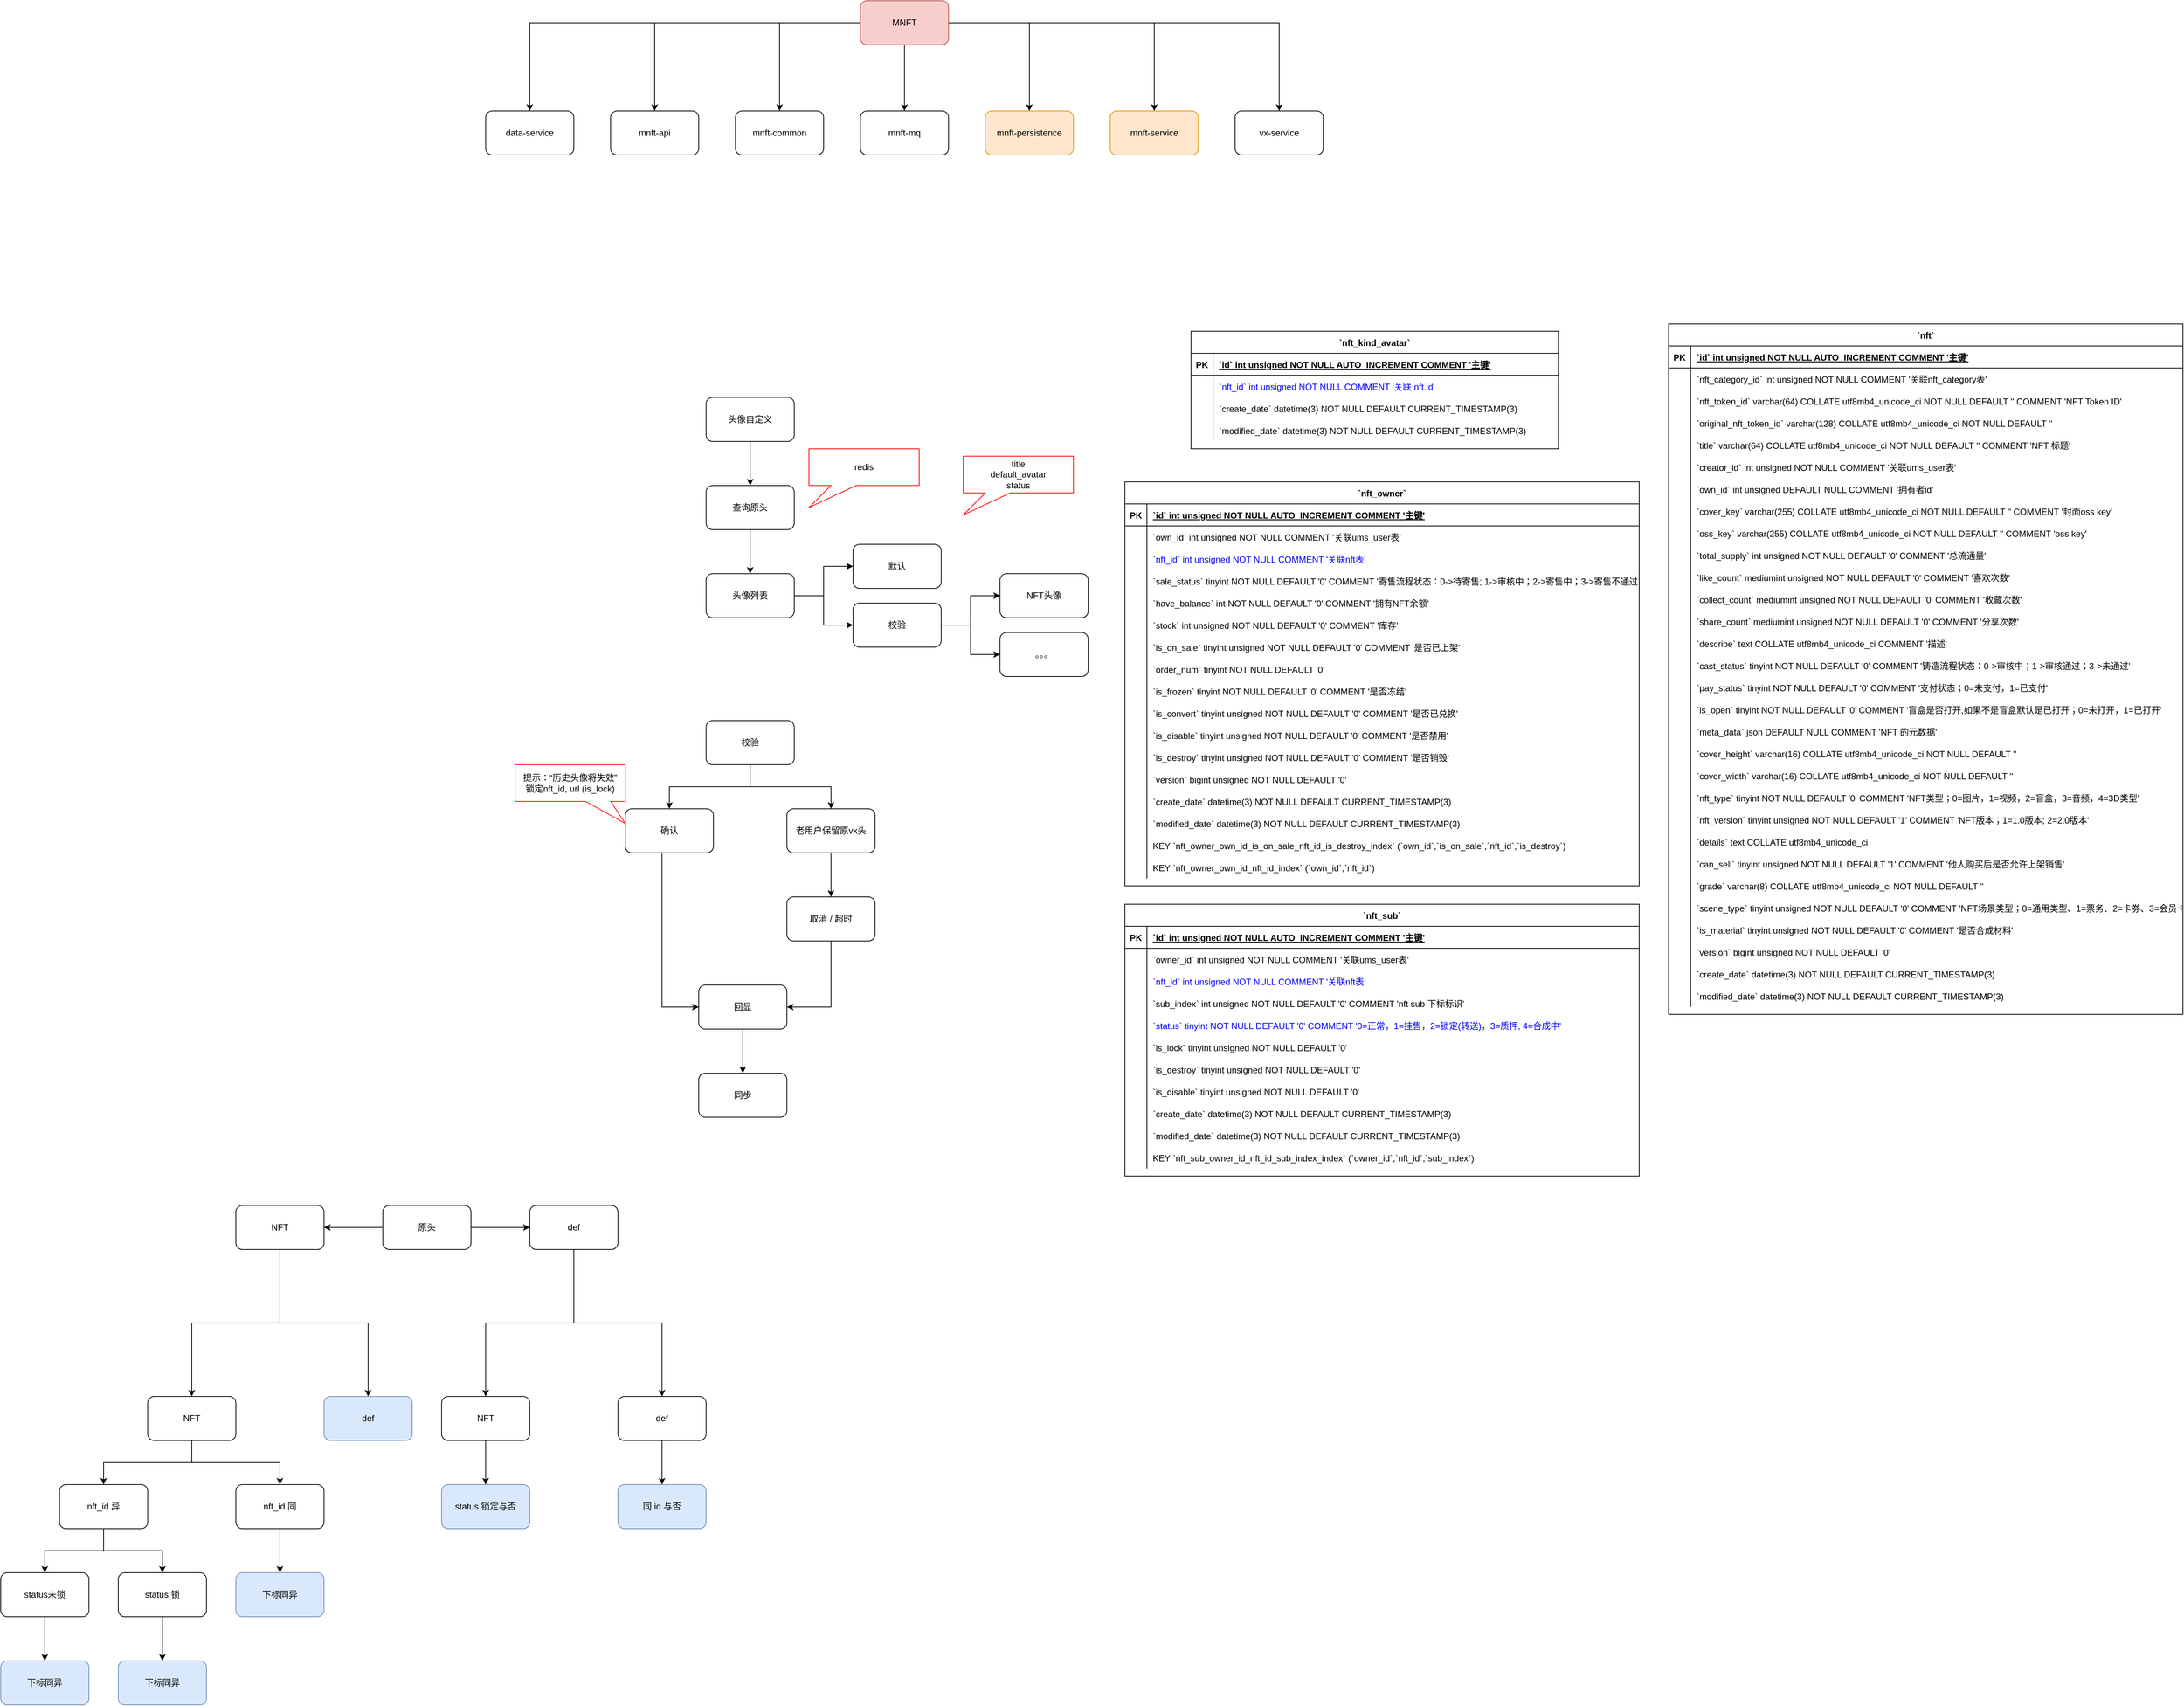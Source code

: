 <mxfile version="16.6.4" type="github">
  <diagram id="hwtpZEjUsNHa2ngVuJY2" name="第 1 页">
    <mxGraphModel dx="1701" dy="814" grid="1" gridSize="10" guides="1" tooltips="1" connect="1" arrows="1" fold="1" page="0" pageScale="1" pageWidth="827" pageHeight="1169" math="0" shadow="0">
      <root>
        <mxCell id="0" />
        <mxCell id="1" parent="0" />
        <mxCell id="agloTx-GLdffFIi8woiB-3" value="" style="edgeStyle=orthogonalEdgeStyle;rounded=0;orthogonalLoop=1;jettySize=auto;html=1;" parent="1" source="agloTx-GLdffFIi8woiB-1" target="agloTx-GLdffFIi8woiB-2" edge="1">
          <mxGeometry relative="1" as="geometry" />
        </mxCell>
        <mxCell id="agloTx-GLdffFIi8woiB-5" value="" style="edgeStyle=orthogonalEdgeStyle;rounded=0;orthogonalLoop=1;jettySize=auto;html=1;" parent="1" source="agloTx-GLdffFIi8woiB-1" target="agloTx-GLdffFIi8woiB-4" edge="1">
          <mxGeometry relative="1" as="geometry" />
        </mxCell>
        <mxCell id="agloTx-GLdffFIi8woiB-7" value="" style="edgeStyle=orthogonalEdgeStyle;rounded=0;orthogonalLoop=1;jettySize=auto;html=1;" parent="1" source="agloTx-GLdffFIi8woiB-1" target="agloTx-GLdffFIi8woiB-6" edge="1">
          <mxGeometry relative="1" as="geometry" />
        </mxCell>
        <mxCell id="agloTx-GLdffFIi8woiB-10" value="" style="edgeStyle=orthogonalEdgeStyle;rounded=0;orthogonalLoop=1;jettySize=auto;html=1;" parent="1" source="agloTx-GLdffFIi8woiB-1" target="agloTx-GLdffFIi8woiB-9" edge="1">
          <mxGeometry relative="1" as="geometry" />
        </mxCell>
        <mxCell id="agloTx-GLdffFIi8woiB-12" value="" style="edgeStyle=orthogonalEdgeStyle;rounded=0;orthogonalLoop=1;jettySize=auto;html=1;" parent="1" source="agloTx-GLdffFIi8woiB-1" target="agloTx-GLdffFIi8woiB-11" edge="1">
          <mxGeometry relative="1" as="geometry" />
        </mxCell>
        <mxCell id="agloTx-GLdffFIi8woiB-1" value="MNFT" style="rounded=1;whiteSpace=wrap;html=1;fillColor=#f8cecc;strokeColor=#b85450;" parent="1" vertex="1">
          <mxGeometry x="650" y="340" width="120" height="60" as="geometry" />
        </mxCell>
        <mxCell id="agloTx-GLdffFIi8woiB-2" value="data-service" style="rounded=1;whiteSpace=wrap;html=1;" parent="1" vertex="1">
          <mxGeometry x="140" y="490" width="120" height="60" as="geometry" />
        </mxCell>
        <mxCell id="agloTx-GLdffFIi8woiB-4" value="mnft-api" style="rounded=1;whiteSpace=wrap;html=1;" parent="1" vertex="1">
          <mxGeometry x="310" y="490" width="120" height="60" as="geometry" />
        </mxCell>
        <mxCell id="agloTx-GLdffFIi8woiB-6" value="mnft-common" style="rounded=1;whiteSpace=wrap;html=1;" parent="1" vertex="1">
          <mxGeometry x="480" y="490" width="120" height="60" as="geometry" />
        </mxCell>
        <mxCell id="agloTx-GLdffFIi8woiB-9" value="mnft-mq" style="rounded=1;whiteSpace=wrap;html=1;" parent="1" vertex="1">
          <mxGeometry x="650" y="490" width="120" height="60" as="geometry" />
        </mxCell>
        <mxCell id="agloTx-GLdffFIi8woiB-14" value="" style="edgeStyle=orthogonalEdgeStyle;rounded=0;orthogonalLoop=1;jettySize=auto;html=1;" parent="1" source="agloTx-GLdffFIi8woiB-1" target="agloTx-GLdffFIi8woiB-13" edge="1">
          <mxGeometry relative="1" as="geometry" />
        </mxCell>
        <mxCell id="agloTx-GLdffFIi8woiB-11" value="mnft-persistence" style="rounded=1;whiteSpace=wrap;html=1;fillColor=#ffe6cc;strokeColor=#d79b00;" parent="1" vertex="1">
          <mxGeometry x="820" y="490" width="120" height="60" as="geometry" />
        </mxCell>
        <mxCell id="agloTx-GLdffFIi8woiB-16" value="" style="edgeStyle=orthogonalEdgeStyle;rounded=0;orthogonalLoop=1;jettySize=auto;html=1;exitX=1;exitY=0.5;exitDx=0;exitDy=0;" parent="1" source="agloTx-GLdffFIi8woiB-1" target="agloTx-GLdffFIi8woiB-15" edge="1">
          <mxGeometry relative="1" as="geometry" />
        </mxCell>
        <mxCell id="agloTx-GLdffFIi8woiB-13" value="mnft-service" style="rounded=1;whiteSpace=wrap;html=1;fillColor=#ffe6cc;strokeColor=#d79b00;" parent="1" vertex="1">
          <mxGeometry x="990" y="490" width="120" height="60" as="geometry" />
        </mxCell>
        <mxCell id="agloTx-GLdffFIi8woiB-15" value="vx-service" style="rounded=1;whiteSpace=wrap;html=1;" parent="1" vertex="1">
          <mxGeometry x="1160" y="490" width="120" height="60" as="geometry" />
        </mxCell>
        <mxCell id="agloTx-GLdffFIi8woiB-235" value="" style="edgeStyle=orthogonalEdgeStyle;rounded=0;orthogonalLoop=1;jettySize=auto;html=1;fontColor=#0000FF;" parent="1" source="agloTx-GLdffFIi8woiB-17" target="agloTx-GLdffFIi8woiB-234" edge="1">
          <mxGeometry relative="1" as="geometry" />
        </mxCell>
        <mxCell id="agloTx-GLdffFIi8woiB-17" value="头像自定义" style="rounded=1;whiteSpace=wrap;html=1;" parent="1" vertex="1">
          <mxGeometry x="440" y="880" width="120" height="60" as="geometry" />
        </mxCell>
        <mxCell id="agloTx-GLdffFIi8woiB-25" value="" style="edgeStyle=orthogonalEdgeStyle;rounded=0;orthogonalLoop=1;jettySize=auto;html=1;" parent="1" source="agloTx-GLdffFIi8woiB-234" target="agloTx-GLdffFIi8woiB-24" edge="1">
          <mxGeometry relative="1" as="geometry" />
        </mxCell>
        <mxCell id="agloTx-GLdffFIi8woiB-18" value="校验" style="rounded=1;whiteSpace=wrap;html=1;" parent="1" vertex="1">
          <mxGeometry x="640" y="1160" width="120" height="60" as="geometry" />
        </mxCell>
        <mxCell id="agloTx-GLdffFIi8woiB-22" value="。。。" style="rounded=1;whiteSpace=wrap;html=1;" parent="1" vertex="1">
          <mxGeometry x="840" y="1200" width="120" height="60" as="geometry" />
        </mxCell>
        <mxCell id="agloTx-GLdffFIi8woiB-23" value="" style="edgeStyle=orthogonalEdgeStyle;rounded=0;orthogonalLoop=1;jettySize=auto;html=1;entryX=0;entryY=0.5;entryDx=0;entryDy=0;" parent="1" source="agloTx-GLdffFIi8woiB-18" target="agloTx-GLdffFIi8woiB-22" edge="1">
          <mxGeometry relative="1" as="geometry" />
        </mxCell>
        <mxCell id="agloTx-GLdffFIi8woiB-27" value="" style="edgeStyle=orthogonalEdgeStyle;rounded=0;orthogonalLoop=1;jettySize=auto;html=1;" parent="1" source="KnRYNQJ7iiriTeIurLyA-1" target="agloTx-GLdffFIi8woiB-26" edge="1">
          <mxGeometry relative="1" as="geometry" />
        </mxCell>
        <mxCell id="agloTx-GLdffFIi8woiB-31" value="" style="edgeStyle=orthogonalEdgeStyle;rounded=0;orthogonalLoop=1;jettySize=auto;html=1;" parent="1" source="KnRYNQJ7iiriTeIurLyA-1" target="agloTx-GLdffFIi8woiB-30" edge="1">
          <mxGeometry relative="1" as="geometry" />
        </mxCell>
        <mxCell id="agloTx-GLdffFIi8woiB-228" value="" style="edgeStyle=orthogonalEdgeStyle;rounded=0;orthogonalLoop=1;jettySize=auto;html=1;" parent="1" source="agloTx-GLdffFIi8woiB-18" target="agloTx-GLdffFIi8woiB-227" edge="1">
          <mxGeometry relative="1" as="geometry" />
        </mxCell>
        <mxCell id="agloTx-GLdffFIi8woiB-24" value="头像列表" style="rounded=1;whiteSpace=wrap;html=1;" parent="1" vertex="1">
          <mxGeometry x="440" y="1120" width="120" height="60" as="geometry" />
        </mxCell>
        <mxCell id="agloTx-GLdffFIi8woiB-29" value="" style="edgeStyle=orthogonalEdgeStyle;rounded=0;orthogonalLoop=1;jettySize=auto;html=1;entryX=0;entryY=0.5;entryDx=0;entryDy=0;" parent="1" source="agloTx-GLdffFIi8woiB-26" target="agloTx-GLdffFIi8woiB-28" edge="1">
          <mxGeometry relative="1" as="geometry">
            <Array as="points">
              <mxPoint x="380" y="1710" />
            </Array>
            <mxPoint x="390" y="1710" as="targetPoint" />
          </mxGeometry>
        </mxCell>
        <mxCell id="agloTx-GLdffFIi8woiB-26" value="确认" style="rounded=1;whiteSpace=wrap;html=1;" parent="1" vertex="1">
          <mxGeometry x="330" y="1440" width="120" height="60" as="geometry" />
        </mxCell>
        <mxCell id="agloTx-GLdffFIi8woiB-237" value="" style="edgeStyle=orthogonalEdgeStyle;rounded=0;orthogonalLoop=1;jettySize=auto;html=1;fontColor=#0000FF;" parent="1" source="agloTx-GLdffFIi8woiB-28" target="agloTx-GLdffFIi8woiB-236" edge="1">
          <mxGeometry relative="1" as="geometry" />
        </mxCell>
        <mxCell id="agloTx-GLdffFIi8woiB-28" value="回显" style="rounded=1;whiteSpace=wrap;html=1;" parent="1" vertex="1">
          <mxGeometry x="430" y="1680" width="120" height="60" as="geometry" />
        </mxCell>
        <mxCell id="agloTx-GLdffFIi8woiB-32" value="" style="edgeStyle=orthogonalEdgeStyle;rounded=0;orthogonalLoop=1;jettySize=auto;html=1;exitX=0.5;exitY=1;exitDx=0;exitDy=0;" parent="1" source="agloTx-GLdffFIi8woiB-239" target="agloTx-GLdffFIi8woiB-28" edge="1">
          <mxGeometry relative="1" as="geometry">
            <mxPoint x="950" y="1350" as="targetPoint" />
            <Array as="points">
              <mxPoint x="610" y="1710" />
            </Array>
          </mxGeometry>
        </mxCell>
        <mxCell id="agloTx-GLdffFIi8woiB-240" value="" style="edgeStyle=orthogonalEdgeStyle;rounded=0;orthogonalLoop=1;jettySize=auto;html=1;fontColor=#0000FF;" parent="1" source="agloTx-GLdffFIi8woiB-30" target="agloTx-GLdffFIi8woiB-239" edge="1">
          <mxGeometry relative="1" as="geometry" />
        </mxCell>
        <mxCell id="agloTx-GLdffFIi8woiB-30" value="&lt;span&gt;老用户保留原vx头&lt;/span&gt;" style="rounded=1;whiteSpace=wrap;html=1;" parent="1" vertex="1">
          <mxGeometry x="550" y="1440" width="120" height="60" as="geometry" />
        </mxCell>
        <mxCell id="agloTx-GLdffFIi8woiB-33" value="提示：“历史头像将失效”&lt;br&gt;锁定nft_id, url (is_lock)" style="shape=callout;whiteSpace=wrap;html=1;perimeter=calloutPerimeter;strokeColor=#FF0000;position2=1;base=34;size=30;position=0.64;" parent="1" vertex="1">
          <mxGeometry x="180" y="1380" width="150" height="80" as="geometry" />
        </mxCell>
        <mxCell id="agloTx-GLdffFIi8woiB-36" value="`nft_kind_avatar`" style="shape=table;startSize=30;container=1;collapsible=1;childLayout=tableLayout;fixedRows=1;rowLines=0;fontStyle=1;align=center;resizeLast=1;" parent="1" vertex="1">
          <mxGeometry x="1100" y="790" width="500" height="160" as="geometry" />
        </mxCell>
        <mxCell id="agloTx-GLdffFIi8woiB-37" value="" style="shape=tableRow;horizontal=0;startSize=0;swimlaneHead=0;swimlaneBody=0;fillColor=none;collapsible=0;dropTarget=0;points=[[0,0.5],[1,0.5]];portConstraint=eastwest;top=0;left=0;right=0;bottom=1;" parent="agloTx-GLdffFIi8woiB-36" vertex="1">
          <mxGeometry y="30" width="500" height="30" as="geometry" />
        </mxCell>
        <mxCell id="agloTx-GLdffFIi8woiB-38" value="PK" style="shape=partialRectangle;overflow=hidden;connectable=0;fillColor=none;top=0;left=0;bottom=0;right=0;fontStyle=1;" parent="agloTx-GLdffFIi8woiB-37" vertex="1">
          <mxGeometry width="30" height="30" as="geometry">
            <mxRectangle width="30" height="30" as="alternateBounds" />
          </mxGeometry>
        </mxCell>
        <mxCell id="agloTx-GLdffFIi8woiB-39" value="`id` int unsigned NOT NULL AUTO_INCREMENT COMMENT &#39;主键&#39;" style="shape=partialRectangle;overflow=hidden;connectable=0;fillColor=none;align=left;top=0;left=0;bottom=0;right=0;spacingLeft=6;fontStyle=5;" parent="agloTx-GLdffFIi8woiB-37" vertex="1">
          <mxGeometry x="30" width="470" height="30" as="geometry">
            <mxRectangle width="470" height="30" as="alternateBounds" />
          </mxGeometry>
        </mxCell>
        <mxCell id="agloTx-GLdffFIi8woiB-40" value="" style="shape=tableRow;horizontal=0;startSize=0;swimlaneHead=0;swimlaneBody=0;fillColor=none;collapsible=0;dropTarget=0;points=[[0,0.5],[1,0.5]];portConstraint=eastwest;top=0;left=0;right=0;bottom=0;" parent="agloTx-GLdffFIi8woiB-36" vertex="1">
          <mxGeometry y="60" width="500" height="30" as="geometry" />
        </mxCell>
        <mxCell id="agloTx-GLdffFIi8woiB-41" value="" style="shape=partialRectangle;overflow=hidden;connectable=0;fillColor=none;top=0;left=0;bottom=0;right=0;" parent="agloTx-GLdffFIi8woiB-40" vertex="1">
          <mxGeometry width="30" height="30" as="geometry">
            <mxRectangle width="30" height="30" as="alternateBounds" />
          </mxGeometry>
        </mxCell>
        <mxCell id="agloTx-GLdffFIi8woiB-42" value="`nft_id` int unsigned NOT NULL COMMENT &#39;关联 nft.id&#39;" style="shape=partialRectangle;overflow=hidden;connectable=0;fillColor=none;align=left;top=0;left=0;bottom=0;right=0;spacingLeft=6;fontColor=#0000FF;" parent="agloTx-GLdffFIi8woiB-40" vertex="1">
          <mxGeometry x="30" width="470" height="30" as="geometry">
            <mxRectangle width="470" height="30" as="alternateBounds" />
          </mxGeometry>
        </mxCell>
        <mxCell id="agloTx-GLdffFIi8woiB-43" value="" style="shape=tableRow;horizontal=0;startSize=0;swimlaneHead=0;swimlaneBody=0;fillColor=none;collapsible=0;dropTarget=0;points=[[0,0.5],[1,0.5]];portConstraint=eastwest;top=0;left=0;right=0;bottom=0;" parent="agloTx-GLdffFIi8woiB-36" vertex="1">
          <mxGeometry y="90" width="500" height="30" as="geometry" />
        </mxCell>
        <mxCell id="agloTx-GLdffFIi8woiB-44" value="" style="shape=partialRectangle;overflow=hidden;connectable=0;fillColor=none;top=0;left=0;bottom=0;right=0;" parent="agloTx-GLdffFIi8woiB-43" vertex="1">
          <mxGeometry width="30" height="30" as="geometry">
            <mxRectangle width="30" height="30" as="alternateBounds" />
          </mxGeometry>
        </mxCell>
        <mxCell id="agloTx-GLdffFIi8woiB-45" value="`create_date` datetime(3) NOT NULL DEFAULT CURRENT_TIMESTAMP(3)" style="shape=partialRectangle;overflow=hidden;connectable=0;fillColor=none;align=left;top=0;left=0;bottom=0;right=0;spacingLeft=6;" parent="agloTx-GLdffFIi8woiB-43" vertex="1">
          <mxGeometry x="30" width="470" height="30" as="geometry">
            <mxRectangle width="470" height="30" as="alternateBounds" />
          </mxGeometry>
        </mxCell>
        <mxCell id="agloTx-GLdffFIi8woiB-46" value="" style="shape=tableRow;horizontal=0;startSize=0;swimlaneHead=0;swimlaneBody=0;fillColor=none;collapsible=0;dropTarget=0;points=[[0,0.5],[1,0.5]];portConstraint=eastwest;top=0;left=0;right=0;bottom=0;" parent="agloTx-GLdffFIi8woiB-36" vertex="1">
          <mxGeometry y="120" width="500" height="30" as="geometry" />
        </mxCell>
        <mxCell id="agloTx-GLdffFIi8woiB-47" value="" style="shape=partialRectangle;overflow=hidden;connectable=0;fillColor=none;top=0;left=0;bottom=0;right=0;" parent="agloTx-GLdffFIi8woiB-46" vertex="1">
          <mxGeometry width="30" height="30" as="geometry">
            <mxRectangle width="30" height="30" as="alternateBounds" />
          </mxGeometry>
        </mxCell>
        <mxCell id="agloTx-GLdffFIi8woiB-48" value="`modified_date` datetime(3) NOT NULL DEFAULT CURRENT_TIMESTAMP(3)" style="shape=partialRectangle;overflow=hidden;connectable=0;fillColor=none;align=left;top=0;left=0;bottom=0;right=0;spacingLeft=6;" parent="agloTx-GLdffFIi8woiB-46" vertex="1">
          <mxGeometry x="30" width="470" height="30" as="geometry">
            <mxRectangle width="470" height="30" as="alternateBounds" />
          </mxGeometry>
        </mxCell>
        <mxCell id="agloTx-GLdffFIi8woiB-49" value="`nft`" style="shape=table;startSize=30;container=1;collapsible=1;childLayout=tableLayout;fixedRows=1;rowLines=0;fontStyle=1;align=center;resizeLast=1;" parent="1" vertex="1">
          <mxGeometry x="1750" y="780" width="700" height="940" as="geometry" />
        </mxCell>
        <mxCell id="agloTx-GLdffFIi8woiB-50" value="" style="shape=tableRow;horizontal=0;startSize=0;swimlaneHead=0;swimlaneBody=0;fillColor=none;collapsible=0;dropTarget=0;points=[[0,0.5],[1,0.5]];portConstraint=eastwest;top=0;left=0;right=0;bottom=1;" parent="agloTx-GLdffFIi8woiB-49" vertex="1">
          <mxGeometry y="30" width="700" height="30" as="geometry" />
        </mxCell>
        <mxCell id="agloTx-GLdffFIi8woiB-51" value="PK" style="shape=partialRectangle;overflow=hidden;connectable=0;fillColor=none;top=0;left=0;bottom=0;right=0;fontStyle=1;" parent="agloTx-GLdffFIi8woiB-50" vertex="1">
          <mxGeometry width="30" height="30" as="geometry">
            <mxRectangle width="30" height="30" as="alternateBounds" />
          </mxGeometry>
        </mxCell>
        <mxCell id="agloTx-GLdffFIi8woiB-52" value="`id` int unsigned NOT NULL AUTO_INCREMENT COMMENT &#39;主键&#39;" style="shape=partialRectangle;overflow=hidden;connectable=0;fillColor=none;align=left;top=0;left=0;bottom=0;right=0;spacingLeft=6;fontStyle=5;" parent="agloTx-GLdffFIi8woiB-50" vertex="1">
          <mxGeometry x="30" width="670" height="30" as="geometry">
            <mxRectangle width="670" height="30" as="alternateBounds" />
          </mxGeometry>
        </mxCell>
        <mxCell id="agloTx-GLdffFIi8woiB-53" value="" style="shape=tableRow;horizontal=0;startSize=0;swimlaneHead=0;swimlaneBody=0;fillColor=none;collapsible=0;dropTarget=0;points=[[0,0.5],[1,0.5]];portConstraint=eastwest;top=0;left=0;right=0;bottom=0;" parent="agloTx-GLdffFIi8woiB-49" vertex="1">
          <mxGeometry y="60" width="700" height="30" as="geometry" />
        </mxCell>
        <mxCell id="agloTx-GLdffFIi8woiB-54" value="" style="shape=partialRectangle;overflow=hidden;connectable=0;fillColor=none;top=0;left=0;bottom=0;right=0;" parent="agloTx-GLdffFIi8woiB-53" vertex="1">
          <mxGeometry width="30" height="30" as="geometry">
            <mxRectangle width="30" height="30" as="alternateBounds" />
          </mxGeometry>
        </mxCell>
        <mxCell id="agloTx-GLdffFIi8woiB-55" value="`nft_category_id` int unsigned NOT NULL COMMENT &#39;关联nft_category表&#39;" style="shape=partialRectangle;overflow=hidden;connectable=0;fillColor=none;align=left;top=0;left=0;bottom=0;right=0;spacingLeft=6;" parent="agloTx-GLdffFIi8woiB-53" vertex="1">
          <mxGeometry x="30" width="670" height="30" as="geometry">
            <mxRectangle width="670" height="30" as="alternateBounds" />
          </mxGeometry>
        </mxCell>
        <mxCell id="agloTx-GLdffFIi8woiB-56" value="" style="shape=tableRow;horizontal=0;startSize=0;swimlaneHead=0;swimlaneBody=0;fillColor=none;collapsible=0;dropTarget=0;points=[[0,0.5],[1,0.5]];portConstraint=eastwest;top=0;left=0;right=0;bottom=0;" parent="agloTx-GLdffFIi8woiB-49" vertex="1">
          <mxGeometry y="90" width="700" height="30" as="geometry" />
        </mxCell>
        <mxCell id="agloTx-GLdffFIi8woiB-57" value="" style="shape=partialRectangle;overflow=hidden;connectable=0;fillColor=none;top=0;left=0;bottom=0;right=0;" parent="agloTx-GLdffFIi8woiB-56" vertex="1">
          <mxGeometry width="30" height="30" as="geometry">
            <mxRectangle width="30" height="30" as="alternateBounds" />
          </mxGeometry>
        </mxCell>
        <mxCell id="agloTx-GLdffFIi8woiB-58" value="`nft_token_id` varchar(64) COLLATE utf8mb4_unicode_ci NOT NULL DEFAULT &#39;&#39; COMMENT &#39;NFT Token ID&#39;" style="shape=partialRectangle;overflow=hidden;connectable=0;fillColor=none;align=left;top=0;left=0;bottom=0;right=0;spacingLeft=6;" parent="agloTx-GLdffFIi8woiB-56" vertex="1">
          <mxGeometry x="30" width="670" height="30" as="geometry">
            <mxRectangle width="670" height="30" as="alternateBounds" />
          </mxGeometry>
        </mxCell>
        <mxCell id="agloTx-GLdffFIi8woiB-59" value="" style="shape=tableRow;horizontal=0;startSize=0;swimlaneHead=0;swimlaneBody=0;fillColor=none;collapsible=0;dropTarget=0;points=[[0,0.5],[1,0.5]];portConstraint=eastwest;top=0;left=0;right=0;bottom=0;" parent="agloTx-GLdffFIi8woiB-49" vertex="1">
          <mxGeometry y="120" width="700" height="30" as="geometry" />
        </mxCell>
        <mxCell id="agloTx-GLdffFIi8woiB-60" value="" style="shape=partialRectangle;overflow=hidden;connectable=0;fillColor=none;top=0;left=0;bottom=0;right=0;" parent="agloTx-GLdffFIi8woiB-59" vertex="1">
          <mxGeometry width="30" height="30" as="geometry">
            <mxRectangle width="30" height="30" as="alternateBounds" />
          </mxGeometry>
        </mxCell>
        <mxCell id="agloTx-GLdffFIi8woiB-61" value="`original_nft_token_id` varchar(128) COLLATE utf8mb4_unicode_ci NOT NULL DEFAULT &#39;&#39;" style="shape=partialRectangle;overflow=hidden;connectable=0;fillColor=none;align=left;top=0;left=0;bottom=0;right=0;spacingLeft=6;" parent="agloTx-GLdffFIi8woiB-59" vertex="1">
          <mxGeometry x="30" width="670" height="30" as="geometry">
            <mxRectangle width="670" height="30" as="alternateBounds" />
          </mxGeometry>
        </mxCell>
        <mxCell id="agloTx-GLdffFIi8woiB-62" value="" style="shape=tableRow;horizontal=0;startSize=0;swimlaneHead=0;swimlaneBody=0;fillColor=none;collapsible=0;dropTarget=0;points=[[0,0.5],[1,0.5]];portConstraint=eastwest;top=0;left=0;right=0;bottom=0;" parent="agloTx-GLdffFIi8woiB-49" vertex="1">
          <mxGeometry y="150" width="700" height="30" as="geometry" />
        </mxCell>
        <mxCell id="agloTx-GLdffFIi8woiB-63" value="" style="shape=partialRectangle;overflow=hidden;connectable=0;fillColor=none;top=0;left=0;bottom=0;right=0;" parent="agloTx-GLdffFIi8woiB-62" vertex="1">
          <mxGeometry width="30" height="30" as="geometry">
            <mxRectangle width="30" height="30" as="alternateBounds" />
          </mxGeometry>
        </mxCell>
        <mxCell id="agloTx-GLdffFIi8woiB-64" value="`title` varchar(64) COLLATE utf8mb4_unicode_ci NOT NULL DEFAULT &#39;&#39; COMMENT &#39;NFT 标题&#39;" style="shape=partialRectangle;overflow=hidden;connectable=0;fillColor=none;align=left;top=0;left=0;bottom=0;right=0;spacingLeft=6;" parent="agloTx-GLdffFIi8woiB-62" vertex="1">
          <mxGeometry x="30" width="670" height="30" as="geometry">
            <mxRectangle width="670" height="30" as="alternateBounds" />
          </mxGeometry>
        </mxCell>
        <mxCell id="agloTx-GLdffFIi8woiB-65" value="" style="shape=tableRow;horizontal=0;startSize=0;swimlaneHead=0;swimlaneBody=0;fillColor=none;collapsible=0;dropTarget=0;points=[[0,0.5],[1,0.5]];portConstraint=eastwest;top=0;left=0;right=0;bottom=0;" parent="agloTx-GLdffFIi8woiB-49" vertex="1">
          <mxGeometry y="180" width="700" height="30" as="geometry" />
        </mxCell>
        <mxCell id="agloTx-GLdffFIi8woiB-66" value="" style="shape=partialRectangle;overflow=hidden;connectable=0;fillColor=none;top=0;left=0;bottom=0;right=0;" parent="agloTx-GLdffFIi8woiB-65" vertex="1">
          <mxGeometry width="30" height="30" as="geometry">
            <mxRectangle width="30" height="30" as="alternateBounds" />
          </mxGeometry>
        </mxCell>
        <mxCell id="agloTx-GLdffFIi8woiB-67" value="`creator_id` int unsigned NOT NULL COMMENT &#39;关联ums_user表&#39;" style="shape=partialRectangle;overflow=hidden;connectable=0;fillColor=none;align=left;top=0;left=0;bottom=0;right=0;spacingLeft=6;" parent="agloTx-GLdffFIi8woiB-65" vertex="1">
          <mxGeometry x="30" width="670" height="30" as="geometry">
            <mxRectangle width="670" height="30" as="alternateBounds" />
          </mxGeometry>
        </mxCell>
        <mxCell id="agloTx-GLdffFIi8woiB-68" value="" style="shape=tableRow;horizontal=0;startSize=0;swimlaneHead=0;swimlaneBody=0;fillColor=none;collapsible=0;dropTarget=0;points=[[0,0.5],[1,0.5]];portConstraint=eastwest;top=0;left=0;right=0;bottom=0;" parent="agloTx-GLdffFIi8woiB-49" vertex="1">
          <mxGeometry y="210" width="700" height="30" as="geometry" />
        </mxCell>
        <mxCell id="agloTx-GLdffFIi8woiB-69" value="" style="shape=partialRectangle;overflow=hidden;connectable=0;fillColor=none;top=0;left=0;bottom=0;right=0;" parent="agloTx-GLdffFIi8woiB-68" vertex="1">
          <mxGeometry width="30" height="30" as="geometry">
            <mxRectangle width="30" height="30" as="alternateBounds" />
          </mxGeometry>
        </mxCell>
        <mxCell id="agloTx-GLdffFIi8woiB-70" value="`own_id` int unsigned DEFAULT NULL COMMENT &#39;拥有者id&#39;" style="shape=partialRectangle;overflow=hidden;connectable=0;fillColor=none;align=left;top=0;left=0;bottom=0;right=0;spacingLeft=6;" parent="agloTx-GLdffFIi8woiB-68" vertex="1">
          <mxGeometry x="30" width="670" height="30" as="geometry">
            <mxRectangle width="670" height="30" as="alternateBounds" />
          </mxGeometry>
        </mxCell>
        <mxCell id="agloTx-GLdffFIi8woiB-71" value="" style="shape=tableRow;horizontal=0;startSize=0;swimlaneHead=0;swimlaneBody=0;fillColor=none;collapsible=0;dropTarget=0;points=[[0,0.5],[1,0.5]];portConstraint=eastwest;top=0;left=0;right=0;bottom=0;" parent="agloTx-GLdffFIi8woiB-49" vertex="1">
          <mxGeometry y="240" width="700" height="30" as="geometry" />
        </mxCell>
        <mxCell id="agloTx-GLdffFIi8woiB-72" value="" style="shape=partialRectangle;overflow=hidden;connectable=0;fillColor=none;top=0;left=0;bottom=0;right=0;" parent="agloTx-GLdffFIi8woiB-71" vertex="1">
          <mxGeometry width="30" height="30" as="geometry">
            <mxRectangle width="30" height="30" as="alternateBounds" />
          </mxGeometry>
        </mxCell>
        <mxCell id="agloTx-GLdffFIi8woiB-73" value="`cover_key` varchar(255) COLLATE utf8mb4_unicode_ci NOT NULL DEFAULT &#39;&#39; COMMENT &#39;封面oss key&#39;" style="shape=partialRectangle;overflow=hidden;connectable=0;fillColor=none;align=left;top=0;left=0;bottom=0;right=0;spacingLeft=6;" parent="agloTx-GLdffFIi8woiB-71" vertex="1">
          <mxGeometry x="30" width="670" height="30" as="geometry">
            <mxRectangle width="670" height="30" as="alternateBounds" />
          </mxGeometry>
        </mxCell>
        <mxCell id="agloTx-GLdffFIi8woiB-74" value="" style="shape=tableRow;horizontal=0;startSize=0;swimlaneHead=0;swimlaneBody=0;fillColor=none;collapsible=0;dropTarget=0;points=[[0,0.5],[1,0.5]];portConstraint=eastwest;top=0;left=0;right=0;bottom=0;" parent="agloTx-GLdffFIi8woiB-49" vertex="1">
          <mxGeometry y="270" width="700" height="30" as="geometry" />
        </mxCell>
        <mxCell id="agloTx-GLdffFIi8woiB-75" value="" style="shape=partialRectangle;overflow=hidden;connectable=0;fillColor=none;top=0;left=0;bottom=0;right=0;" parent="agloTx-GLdffFIi8woiB-74" vertex="1">
          <mxGeometry width="30" height="30" as="geometry">
            <mxRectangle width="30" height="30" as="alternateBounds" />
          </mxGeometry>
        </mxCell>
        <mxCell id="agloTx-GLdffFIi8woiB-76" value="`oss_key` varchar(255) COLLATE utf8mb4_unicode_ci NOT NULL DEFAULT &#39;&#39; COMMENT &#39;oss key&#39;" style="shape=partialRectangle;overflow=hidden;connectable=0;fillColor=none;align=left;top=0;left=0;bottom=0;right=0;spacingLeft=6;" parent="agloTx-GLdffFIi8woiB-74" vertex="1">
          <mxGeometry x="30" width="670" height="30" as="geometry">
            <mxRectangle width="670" height="30" as="alternateBounds" />
          </mxGeometry>
        </mxCell>
        <mxCell id="agloTx-GLdffFIi8woiB-77" value="" style="shape=tableRow;horizontal=0;startSize=0;swimlaneHead=0;swimlaneBody=0;fillColor=none;collapsible=0;dropTarget=0;points=[[0,0.5],[1,0.5]];portConstraint=eastwest;top=0;left=0;right=0;bottom=0;" parent="agloTx-GLdffFIi8woiB-49" vertex="1">
          <mxGeometry y="300" width="700" height="30" as="geometry" />
        </mxCell>
        <mxCell id="agloTx-GLdffFIi8woiB-78" value="" style="shape=partialRectangle;overflow=hidden;connectable=0;fillColor=none;top=0;left=0;bottom=0;right=0;" parent="agloTx-GLdffFIi8woiB-77" vertex="1">
          <mxGeometry width="30" height="30" as="geometry">
            <mxRectangle width="30" height="30" as="alternateBounds" />
          </mxGeometry>
        </mxCell>
        <mxCell id="agloTx-GLdffFIi8woiB-79" value="`total_supply` int unsigned NOT NULL DEFAULT &#39;0&#39; COMMENT &#39;总流通量&#39;" style="shape=partialRectangle;overflow=hidden;connectable=0;fillColor=none;align=left;top=0;left=0;bottom=0;right=0;spacingLeft=6;" parent="agloTx-GLdffFIi8woiB-77" vertex="1">
          <mxGeometry x="30" width="670" height="30" as="geometry">
            <mxRectangle width="670" height="30" as="alternateBounds" />
          </mxGeometry>
        </mxCell>
        <mxCell id="agloTx-GLdffFIi8woiB-80" value="" style="shape=tableRow;horizontal=0;startSize=0;swimlaneHead=0;swimlaneBody=0;fillColor=none;collapsible=0;dropTarget=0;points=[[0,0.5],[1,0.5]];portConstraint=eastwest;top=0;left=0;right=0;bottom=0;" parent="agloTx-GLdffFIi8woiB-49" vertex="1">
          <mxGeometry y="330" width="700" height="30" as="geometry" />
        </mxCell>
        <mxCell id="agloTx-GLdffFIi8woiB-81" value="" style="shape=partialRectangle;overflow=hidden;connectable=0;fillColor=none;top=0;left=0;bottom=0;right=0;" parent="agloTx-GLdffFIi8woiB-80" vertex="1">
          <mxGeometry width="30" height="30" as="geometry">
            <mxRectangle width="30" height="30" as="alternateBounds" />
          </mxGeometry>
        </mxCell>
        <mxCell id="agloTx-GLdffFIi8woiB-82" value="`like_count` mediumint unsigned NOT NULL DEFAULT &#39;0&#39; COMMENT &#39;喜欢次数&#39;" style="shape=partialRectangle;overflow=hidden;connectable=0;fillColor=none;align=left;top=0;left=0;bottom=0;right=0;spacingLeft=6;" parent="agloTx-GLdffFIi8woiB-80" vertex="1">
          <mxGeometry x="30" width="670" height="30" as="geometry">
            <mxRectangle width="670" height="30" as="alternateBounds" />
          </mxGeometry>
        </mxCell>
        <mxCell id="agloTx-GLdffFIi8woiB-83" value="" style="shape=tableRow;horizontal=0;startSize=0;swimlaneHead=0;swimlaneBody=0;fillColor=none;collapsible=0;dropTarget=0;points=[[0,0.5],[1,0.5]];portConstraint=eastwest;top=0;left=0;right=0;bottom=0;" parent="agloTx-GLdffFIi8woiB-49" vertex="1">
          <mxGeometry y="360" width="700" height="30" as="geometry" />
        </mxCell>
        <mxCell id="agloTx-GLdffFIi8woiB-84" value="" style="shape=partialRectangle;overflow=hidden;connectable=0;fillColor=none;top=0;left=0;bottom=0;right=0;" parent="agloTx-GLdffFIi8woiB-83" vertex="1">
          <mxGeometry width="30" height="30" as="geometry">
            <mxRectangle width="30" height="30" as="alternateBounds" />
          </mxGeometry>
        </mxCell>
        <mxCell id="agloTx-GLdffFIi8woiB-85" value="`collect_count` mediumint unsigned NOT NULL DEFAULT &#39;0&#39; COMMENT &#39;收藏次数&#39;" style="shape=partialRectangle;overflow=hidden;connectable=0;fillColor=none;align=left;top=0;left=0;bottom=0;right=0;spacingLeft=6;" parent="agloTx-GLdffFIi8woiB-83" vertex="1">
          <mxGeometry x="30" width="670" height="30" as="geometry">
            <mxRectangle width="670" height="30" as="alternateBounds" />
          </mxGeometry>
        </mxCell>
        <mxCell id="agloTx-GLdffFIi8woiB-86" value="" style="shape=tableRow;horizontal=0;startSize=0;swimlaneHead=0;swimlaneBody=0;fillColor=none;collapsible=0;dropTarget=0;points=[[0,0.5],[1,0.5]];portConstraint=eastwest;top=0;left=0;right=0;bottom=0;" parent="agloTx-GLdffFIi8woiB-49" vertex="1">
          <mxGeometry y="390" width="700" height="30" as="geometry" />
        </mxCell>
        <mxCell id="agloTx-GLdffFIi8woiB-87" value="" style="shape=partialRectangle;overflow=hidden;connectable=0;fillColor=none;top=0;left=0;bottom=0;right=0;" parent="agloTx-GLdffFIi8woiB-86" vertex="1">
          <mxGeometry width="30" height="30" as="geometry">
            <mxRectangle width="30" height="30" as="alternateBounds" />
          </mxGeometry>
        </mxCell>
        <mxCell id="agloTx-GLdffFIi8woiB-88" value="`share_count` mediumint unsigned NOT NULL DEFAULT &#39;0&#39; COMMENT &#39;分享次数&#39;" style="shape=partialRectangle;overflow=hidden;connectable=0;fillColor=none;align=left;top=0;left=0;bottom=0;right=0;spacingLeft=6;" parent="agloTx-GLdffFIi8woiB-86" vertex="1">
          <mxGeometry x="30" width="670" height="30" as="geometry">
            <mxRectangle width="670" height="30" as="alternateBounds" />
          </mxGeometry>
        </mxCell>
        <mxCell id="agloTx-GLdffFIi8woiB-89" value="" style="shape=tableRow;horizontal=0;startSize=0;swimlaneHead=0;swimlaneBody=0;fillColor=none;collapsible=0;dropTarget=0;points=[[0,0.5],[1,0.5]];portConstraint=eastwest;top=0;left=0;right=0;bottom=0;" parent="agloTx-GLdffFIi8woiB-49" vertex="1">
          <mxGeometry y="420" width="700" height="30" as="geometry" />
        </mxCell>
        <mxCell id="agloTx-GLdffFIi8woiB-90" value="" style="shape=partialRectangle;overflow=hidden;connectable=0;fillColor=none;top=0;left=0;bottom=0;right=0;" parent="agloTx-GLdffFIi8woiB-89" vertex="1">
          <mxGeometry width="30" height="30" as="geometry">
            <mxRectangle width="30" height="30" as="alternateBounds" />
          </mxGeometry>
        </mxCell>
        <mxCell id="agloTx-GLdffFIi8woiB-91" value="`describe` text COLLATE utf8mb4_unicode_ci COMMENT &#39;描述&#39;" style="shape=partialRectangle;overflow=hidden;connectable=0;fillColor=none;align=left;top=0;left=0;bottom=0;right=0;spacingLeft=6;" parent="agloTx-GLdffFIi8woiB-89" vertex="1">
          <mxGeometry x="30" width="670" height="30" as="geometry">
            <mxRectangle width="670" height="30" as="alternateBounds" />
          </mxGeometry>
        </mxCell>
        <mxCell id="agloTx-GLdffFIi8woiB-92" value="" style="shape=tableRow;horizontal=0;startSize=0;swimlaneHead=0;swimlaneBody=0;fillColor=none;collapsible=0;dropTarget=0;points=[[0,0.5],[1,0.5]];portConstraint=eastwest;top=0;left=0;right=0;bottom=0;" parent="agloTx-GLdffFIi8woiB-49" vertex="1">
          <mxGeometry y="450" width="700" height="30" as="geometry" />
        </mxCell>
        <mxCell id="agloTx-GLdffFIi8woiB-93" value="" style="shape=partialRectangle;overflow=hidden;connectable=0;fillColor=none;top=0;left=0;bottom=0;right=0;" parent="agloTx-GLdffFIi8woiB-92" vertex="1">
          <mxGeometry width="30" height="30" as="geometry">
            <mxRectangle width="30" height="30" as="alternateBounds" />
          </mxGeometry>
        </mxCell>
        <mxCell id="agloTx-GLdffFIi8woiB-94" value="`cast_status` tinyint NOT NULL DEFAULT &#39;0&#39; COMMENT &#39;铸造流程状态：0-&gt;审核中；1-&gt;审核通过；3-&gt;未通过&#39;" style="shape=partialRectangle;overflow=hidden;connectable=0;fillColor=none;align=left;top=0;left=0;bottom=0;right=0;spacingLeft=6;" parent="agloTx-GLdffFIi8woiB-92" vertex="1">
          <mxGeometry x="30" width="670" height="30" as="geometry">
            <mxRectangle width="670" height="30" as="alternateBounds" />
          </mxGeometry>
        </mxCell>
        <mxCell id="agloTx-GLdffFIi8woiB-95" value="" style="shape=tableRow;horizontal=0;startSize=0;swimlaneHead=0;swimlaneBody=0;fillColor=none;collapsible=0;dropTarget=0;points=[[0,0.5],[1,0.5]];portConstraint=eastwest;top=0;left=0;right=0;bottom=0;" parent="agloTx-GLdffFIi8woiB-49" vertex="1">
          <mxGeometry y="480" width="700" height="30" as="geometry" />
        </mxCell>
        <mxCell id="agloTx-GLdffFIi8woiB-96" value="" style="shape=partialRectangle;overflow=hidden;connectable=0;fillColor=none;top=0;left=0;bottom=0;right=0;" parent="agloTx-GLdffFIi8woiB-95" vertex="1">
          <mxGeometry width="30" height="30" as="geometry">
            <mxRectangle width="30" height="30" as="alternateBounds" />
          </mxGeometry>
        </mxCell>
        <mxCell id="agloTx-GLdffFIi8woiB-97" value="`pay_status` tinyint NOT NULL DEFAULT &#39;0&#39; COMMENT &#39;支付状态；0=未支付，1=已支付&#39;" style="shape=partialRectangle;overflow=hidden;connectable=0;fillColor=none;align=left;top=0;left=0;bottom=0;right=0;spacingLeft=6;" parent="agloTx-GLdffFIi8woiB-95" vertex="1">
          <mxGeometry x="30" width="670" height="30" as="geometry">
            <mxRectangle width="670" height="30" as="alternateBounds" />
          </mxGeometry>
        </mxCell>
        <mxCell id="agloTx-GLdffFIi8woiB-98" value="" style="shape=tableRow;horizontal=0;startSize=0;swimlaneHead=0;swimlaneBody=0;fillColor=none;collapsible=0;dropTarget=0;points=[[0,0.5],[1,0.5]];portConstraint=eastwest;top=0;left=0;right=0;bottom=0;" parent="agloTx-GLdffFIi8woiB-49" vertex="1">
          <mxGeometry y="510" width="700" height="30" as="geometry" />
        </mxCell>
        <mxCell id="agloTx-GLdffFIi8woiB-99" value="" style="shape=partialRectangle;overflow=hidden;connectable=0;fillColor=none;top=0;left=0;bottom=0;right=0;" parent="agloTx-GLdffFIi8woiB-98" vertex="1">
          <mxGeometry width="30" height="30" as="geometry">
            <mxRectangle width="30" height="30" as="alternateBounds" />
          </mxGeometry>
        </mxCell>
        <mxCell id="agloTx-GLdffFIi8woiB-100" value="`is_open` tinyint NOT NULL DEFAULT &#39;0&#39; COMMENT &#39;盲盒是否打开,如果不是盲盒默认是已打开；0=未打开，1=已打开&#39;" style="shape=partialRectangle;overflow=hidden;connectable=0;fillColor=none;align=left;top=0;left=0;bottom=0;right=0;spacingLeft=6;" parent="agloTx-GLdffFIi8woiB-98" vertex="1">
          <mxGeometry x="30" width="670" height="30" as="geometry">
            <mxRectangle width="670" height="30" as="alternateBounds" />
          </mxGeometry>
        </mxCell>
        <mxCell id="agloTx-GLdffFIi8woiB-101" value="" style="shape=tableRow;horizontal=0;startSize=0;swimlaneHead=0;swimlaneBody=0;fillColor=none;collapsible=0;dropTarget=0;points=[[0,0.5],[1,0.5]];portConstraint=eastwest;top=0;left=0;right=0;bottom=0;" parent="agloTx-GLdffFIi8woiB-49" vertex="1">
          <mxGeometry y="540" width="700" height="30" as="geometry" />
        </mxCell>
        <mxCell id="agloTx-GLdffFIi8woiB-102" value="" style="shape=partialRectangle;overflow=hidden;connectable=0;fillColor=none;top=0;left=0;bottom=0;right=0;" parent="agloTx-GLdffFIi8woiB-101" vertex="1">
          <mxGeometry width="30" height="30" as="geometry">
            <mxRectangle width="30" height="30" as="alternateBounds" />
          </mxGeometry>
        </mxCell>
        <mxCell id="agloTx-GLdffFIi8woiB-103" value="`meta_data` json DEFAULT NULL COMMENT &#39;NFT 的元数据&#39;" style="shape=partialRectangle;overflow=hidden;connectable=0;fillColor=none;align=left;top=0;left=0;bottom=0;right=0;spacingLeft=6;" parent="agloTx-GLdffFIi8woiB-101" vertex="1">
          <mxGeometry x="30" width="670" height="30" as="geometry">
            <mxRectangle width="670" height="30" as="alternateBounds" />
          </mxGeometry>
        </mxCell>
        <mxCell id="agloTx-GLdffFIi8woiB-104" value="" style="shape=tableRow;horizontal=0;startSize=0;swimlaneHead=0;swimlaneBody=0;fillColor=none;collapsible=0;dropTarget=0;points=[[0,0.5],[1,0.5]];portConstraint=eastwest;top=0;left=0;right=0;bottom=0;" parent="agloTx-GLdffFIi8woiB-49" vertex="1">
          <mxGeometry y="570" width="700" height="30" as="geometry" />
        </mxCell>
        <mxCell id="agloTx-GLdffFIi8woiB-105" value="" style="shape=partialRectangle;overflow=hidden;connectable=0;fillColor=none;top=0;left=0;bottom=0;right=0;" parent="agloTx-GLdffFIi8woiB-104" vertex="1">
          <mxGeometry width="30" height="30" as="geometry">
            <mxRectangle width="30" height="30" as="alternateBounds" />
          </mxGeometry>
        </mxCell>
        <mxCell id="agloTx-GLdffFIi8woiB-106" value="`cover_height` varchar(16) COLLATE utf8mb4_unicode_ci NOT NULL DEFAULT &#39;&#39;" style="shape=partialRectangle;overflow=hidden;connectable=0;fillColor=none;align=left;top=0;left=0;bottom=0;right=0;spacingLeft=6;" parent="agloTx-GLdffFIi8woiB-104" vertex="1">
          <mxGeometry x="30" width="670" height="30" as="geometry">
            <mxRectangle width="670" height="30" as="alternateBounds" />
          </mxGeometry>
        </mxCell>
        <mxCell id="agloTx-GLdffFIi8woiB-107" value="" style="shape=tableRow;horizontal=0;startSize=0;swimlaneHead=0;swimlaneBody=0;fillColor=none;collapsible=0;dropTarget=0;points=[[0,0.5],[1,0.5]];portConstraint=eastwest;top=0;left=0;right=0;bottom=0;" parent="agloTx-GLdffFIi8woiB-49" vertex="1">
          <mxGeometry y="600" width="700" height="30" as="geometry" />
        </mxCell>
        <mxCell id="agloTx-GLdffFIi8woiB-108" value="" style="shape=partialRectangle;overflow=hidden;connectable=0;fillColor=none;top=0;left=0;bottom=0;right=0;" parent="agloTx-GLdffFIi8woiB-107" vertex="1">
          <mxGeometry width="30" height="30" as="geometry">
            <mxRectangle width="30" height="30" as="alternateBounds" />
          </mxGeometry>
        </mxCell>
        <mxCell id="agloTx-GLdffFIi8woiB-109" value="`cover_width` varchar(16) COLLATE utf8mb4_unicode_ci NOT NULL DEFAULT &#39;&#39;" style="shape=partialRectangle;overflow=hidden;connectable=0;fillColor=none;align=left;top=0;left=0;bottom=0;right=0;spacingLeft=6;" parent="agloTx-GLdffFIi8woiB-107" vertex="1">
          <mxGeometry x="30" width="670" height="30" as="geometry">
            <mxRectangle width="670" height="30" as="alternateBounds" />
          </mxGeometry>
        </mxCell>
        <mxCell id="agloTx-GLdffFIi8woiB-110" value="" style="shape=tableRow;horizontal=0;startSize=0;swimlaneHead=0;swimlaneBody=0;fillColor=none;collapsible=0;dropTarget=0;points=[[0,0.5],[1,0.5]];portConstraint=eastwest;top=0;left=0;right=0;bottom=0;" parent="agloTx-GLdffFIi8woiB-49" vertex="1">
          <mxGeometry y="630" width="700" height="30" as="geometry" />
        </mxCell>
        <mxCell id="agloTx-GLdffFIi8woiB-111" value="" style="shape=partialRectangle;overflow=hidden;connectable=0;fillColor=none;top=0;left=0;bottom=0;right=0;" parent="agloTx-GLdffFIi8woiB-110" vertex="1">
          <mxGeometry width="30" height="30" as="geometry">
            <mxRectangle width="30" height="30" as="alternateBounds" />
          </mxGeometry>
        </mxCell>
        <mxCell id="agloTx-GLdffFIi8woiB-112" value="`nft_type` tinyint NOT NULL DEFAULT &#39;0&#39; COMMENT &#39;NFT类型；0=图片，1=视频，2=盲盒，3=音频，4=3D类型&#39;" style="shape=partialRectangle;overflow=hidden;connectable=0;fillColor=none;align=left;top=0;left=0;bottom=0;right=0;spacingLeft=6;" parent="agloTx-GLdffFIi8woiB-110" vertex="1">
          <mxGeometry x="30" width="670" height="30" as="geometry">
            <mxRectangle width="670" height="30" as="alternateBounds" />
          </mxGeometry>
        </mxCell>
        <mxCell id="agloTx-GLdffFIi8woiB-113" value="" style="shape=tableRow;horizontal=0;startSize=0;swimlaneHead=0;swimlaneBody=0;fillColor=none;collapsible=0;dropTarget=0;points=[[0,0.5],[1,0.5]];portConstraint=eastwest;top=0;left=0;right=0;bottom=0;" parent="agloTx-GLdffFIi8woiB-49" vertex="1">
          <mxGeometry y="660" width="700" height="30" as="geometry" />
        </mxCell>
        <mxCell id="agloTx-GLdffFIi8woiB-114" value="" style="shape=partialRectangle;overflow=hidden;connectable=0;fillColor=none;top=0;left=0;bottom=0;right=0;" parent="agloTx-GLdffFIi8woiB-113" vertex="1">
          <mxGeometry width="30" height="30" as="geometry">
            <mxRectangle width="30" height="30" as="alternateBounds" />
          </mxGeometry>
        </mxCell>
        <mxCell id="agloTx-GLdffFIi8woiB-115" value="`nft_version` tinyint unsigned NOT NULL DEFAULT &#39;1&#39; COMMENT &#39;NFT版本；1=1.0版本; 2=2.0版本&#39;" style="shape=partialRectangle;overflow=hidden;connectable=0;fillColor=none;align=left;top=0;left=0;bottom=0;right=0;spacingLeft=6;" parent="agloTx-GLdffFIi8woiB-113" vertex="1">
          <mxGeometry x="30" width="670" height="30" as="geometry">
            <mxRectangle width="670" height="30" as="alternateBounds" />
          </mxGeometry>
        </mxCell>
        <mxCell id="agloTx-GLdffFIi8woiB-116" value="" style="shape=tableRow;horizontal=0;startSize=0;swimlaneHead=0;swimlaneBody=0;fillColor=none;collapsible=0;dropTarget=0;points=[[0,0.5],[1,0.5]];portConstraint=eastwest;top=0;left=0;right=0;bottom=0;" parent="agloTx-GLdffFIi8woiB-49" vertex="1">
          <mxGeometry y="690" width="700" height="30" as="geometry" />
        </mxCell>
        <mxCell id="agloTx-GLdffFIi8woiB-117" value="" style="shape=partialRectangle;overflow=hidden;connectable=0;fillColor=none;top=0;left=0;bottom=0;right=0;" parent="agloTx-GLdffFIi8woiB-116" vertex="1">
          <mxGeometry width="30" height="30" as="geometry">
            <mxRectangle width="30" height="30" as="alternateBounds" />
          </mxGeometry>
        </mxCell>
        <mxCell id="agloTx-GLdffFIi8woiB-118" value="`details` text COLLATE utf8mb4_unicode_ci" style="shape=partialRectangle;overflow=hidden;connectable=0;fillColor=none;align=left;top=0;left=0;bottom=0;right=0;spacingLeft=6;" parent="agloTx-GLdffFIi8woiB-116" vertex="1">
          <mxGeometry x="30" width="670" height="30" as="geometry">
            <mxRectangle width="670" height="30" as="alternateBounds" />
          </mxGeometry>
        </mxCell>
        <mxCell id="agloTx-GLdffFIi8woiB-119" value="" style="shape=tableRow;horizontal=0;startSize=0;swimlaneHead=0;swimlaneBody=0;fillColor=none;collapsible=0;dropTarget=0;points=[[0,0.5],[1,0.5]];portConstraint=eastwest;top=0;left=0;right=0;bottom=0;" parent="agloTx-GLdffFIi8woiB-49" vertex="1">
          <mxGeometry y="720" width="700" height="30" as="geometry" />
        </mxCell>
        <mxCell id="agloTx-GLdffFIi8woiB-120" value="" style="shape=partialRectangle;overflow=hidden;connectable=0;fillColor=none;top=0;left=0;bottom=0;right=0;" parent="agloTx-GLdffFIi8woiB-119" vertex="1">
          <mxGeometry width="30" height="30" as="geometry">
            <mxRectangle width="30" height="30" as="alternateBounds" />
          </mxGeometry>
        </mxCell>
        <mxCell id="agloTx-GLdffFIi8woiB-121" value="`can_sell` tinyint unsigned NOT NULL DEFAULT &#39;1&#39; COMMENT &#39;他人购买后是否允许上架销售&#39;" style="shape=partialRectangle;overflow=hidden;connectable=0;fillColor=none;align=left;top=0;left=0;bottom=0;right=0;spacingLeft=6;" parent="agloTx-GLdffFIi8woiB-119" vertex="1">
          <mxGeometry x="30" width="670" height="30" as="geometry">
            <mxRectangle width="670" height="30" as="alternateBounds" />
          </mxGeometry>
        </mxCell>
        <mxCell id="agloTx-GLdffFIi8woiB-122" value="" style="shape=tableRow;horizontal=0;startSize=0;swimlaneHead=0;swimlaneBody=0;fillColor=none;collapsible=0;dropTarget=0;points=[[0,0.5],[1,0.5]];portConstraint=eastwest;top=0;left=0;right=0;bottom=0;" parent="agloTx-GLdffFIi8woiB-49" vertex="1">
          <mxGeometry y="750" width="700" height="30" as="geometry" />
        </mxCell>
        <mxCell id="agloTx-GLdffFIi8woiB-123" value="" style="shape=partialRectangle;overflow=hidden;connectable=0;fillColor=none;top=0;left=0;bottom=0;right=0;" parent="agloTx-GLdffFIi8woiB-122" vertex="1">
          <mxGeometry width="30" height="30" as="geometry">
            <mxRectangle width="30" height="30" as="alternateBounds" />
          </mxGeometry>
        </mxCell>
        <mxCell id="agloTx-GLdffFIi8woiB-124" value="`grade` varchar(8) COLLATE utf8mb4_unicode_ci NOT NULL DEFAULT &#39;&#39;" style="shape=partialRectangle;overflow=hidden;connectable=0;fillColor=none;align=left;top=0;left=0;bottom=0;right=0;spacingLeft=6;" parent="agloTx-GLdffFIi8woiB-122" vertex="1">
          <mxGeometry x="30" width="670" height="30" as="geometry">
            <mxRectangle width="670" height="30" as="alternateBounds" />
          </mxGeometry>
        </mxCell>
        <mxCell id="agloTx-GLdffFIi8woiB-125" value="" style="shape=tableRow;horizontal=0;startSize=0;swimlaneHead=0;swimlaneBody=0;fillColor=none;collapsible=0;dropTarget=0;points=[[0,0.5],[1,0.5]];portConstraint=eastwest;top=0;left=0;right=0;bottom=0;" parent="agloTx-GLdffFIi8woiB-49" vertex="1">
          <mxGeometry y="780" width="700" height="30" as="geometry" />
        </mxCell>
        <mxCell id="agloTx-GLdffFIi8woiB-126" value="" style="shape=partialRectangle;overflow=hidden;connectable=0;fillColor=none;top=0;left=0;bottom=0;right=0;" parent="agloTx-GLdffFIi8woiB-125" vertex="1">
          <mxGeometry width="30" height="30" as="geometry">
            <mxRectangle width="30" height="30" as="alternateBounds" />
          </mxGeometry>
        </mxCell>
        <mxCell id="agloTx-GLdffFIi8woiB-127" value="`scene_type` tinyint unsigned NOT NULL DEFAULT &#39;0&#39; COMMENT &#39;NFT场景类型；0=通用类型、1=票务、2=卡券、3=会员卡&#39;" style="shape=partialRectangle;overflow=hidden;connectable=0;fillColor=none;align=left;top=0;left=0;bottom=0;right=0;spacingLeft=6;" parent="agloTx-GLdffFIi8woiB-125" vertex="1">
          <mxGeometry x="30" width="670" height="30" as="geometry">
            <mxRectangle width="670" height="30" as="alternateBounds" />
          </mxGeometry>
        </mxCell>
        <mxCell id="agloTx-GLdffFIi8woiB-128" value="" style="shape=tableRow;horizontal=0;startSize=0;swimlaneHead=0;swimlaneBody=0;fillColor=none;collapsible=0;dropTarget=0;points=[[0,0.5],[1,0.5]];portConstraint=eastwest;top=0;left=0;right=0;bottom=0;" parent="agloTx-GLdffFIi8woiB-49" vertex="1">
          <mxGeometry y="810" width="700" height="30" as="geometry" />
        </mxCell>
        <mxCell id="agloTx-GLdffFIi8woiB-129" value="" style="shape=partialRectangle;overflow=hidden;connectable=0;fillColor=none;top=0;left=0;bottom=0;right=0;" parent="agloTx-GLdffFIi8woiB-128" vertex="1">
          <mxGeometry width="30" height="30" as="geometry">
            <mxRectangle width="30" height="30" as="alternateBounds" />
          </mxGeometry>
        </mxCell>
        <mxCell id="agloTx-GLdffFIi8woiB-130" value="`is_material` tinyint unsigned NOT NULL DEFAULT &#39;0&#39; COMMENT &#39;是否合成材料&#39;" style="shape=partialRectangle;overflow=hidden;connectable=0;fillColor=none;align=left;top=0;left=0;bottom=0;right=0;spacingLeft=6;" parent="agloTx-GLdffFIi8woiB-128" vertex="1">
          <mxGeometry x="30" width="670" height="30" as="geometry">
            <mxRectangle width="670" height="30" as="alternateBounds" />
          </mxGeometry>
        </mxCell>
        <mxCell id="agloTx-GLdffFIi8woiB-131" value="" style="shape=tableRow;horizontal=0;startSize=0;swimlaneHead=0;swimlaneBody=0;fillColor=none;collapsible=0;dropTarget=0;points=[[0,0.5],[1,0.5]];portConstraint=eastwest;top=0;left=0;right=0;bottom=0;" parent="agloTx-GLdffFIi8woiB-49" vertex="1">
          <mxGeometry y="840" width="700" height="30" as="geometry" />
        </mxCell>
        <mxCell id="agloTx-GLdffFIi8woiB-132" value="" style="shape=partialRectangle;overflow=hidden;connectable=0;fillColor=none;top=0;left=0;bottom=0;right=0;" parent="agloTx-GLdffFIi8woiB-131" vertex="1">
          <mxGeometry width="30" height="30" as="geometry">
            <mxRectangle width="30" height="30" as="alternateBounds" />
          </mxGeometry>
        </mxCell>
        <mxCell id="agloTx-GLdffFIi8woiB-133" value="`version` bigint unsigned NOT NULL DEFAULT &#39;0&#39;" style="shape=partialRectangle;overflow=hidden;connectable=0;fillColor=none;align=left;top=0;left=0;bottom=0;right=0;spacingLeft=6;" parent="agloTx-GLdffFIi8woiB-131" vertex="1">
          <mxGeometry x="30" width="670" height="30" as="geometry">
            <mxRectangle width="670" height="30" as="alternateBounds" />
          </mxGeometry>
        </mxCell>
        <mxCell id="agloTx-GLdffFIi8woiB-134" value="" style="shape=tableRow;horizontal=0;startSize=0;swimlaneHead=0;swimlaneBody=0;fillColor=none;collapsible=0;dropTarget=0;points=[[0,0.5],[1,0.5]];portConstraint=eastwest;top=0;left=0;right=0;bottom=0;" parent="agloTx-GLdffFIi8woiB-49" vertex="1">
          <mxGeometry y="870" width="700" height="30" as="geometry" />
        </mxCell>
        <mxCell id="agloTx-GLdffFIi8woiB-135" value="" style="shape=partialRectangle;overflow=hidden;connectable=0;fillColor=none;top=0;left=0;bottom=0;right=0;" parent="agloTx-GLdffFIi8woiB-134" vertex="1">
          <mxGeometry width="30" height="30" as="geometry">
            <mxRectangle width="30" height="30" as="alternateBounds" />
          </mxGeometry>
        </mxCell>
        <mxCell id="agloTx-GLdffFIi8woiB-136" value="`create_date` datetime(3) NOT NULL DEFAULT CURRENT_TIMESTAMP(3)" style="shape=partialRectangle;overflow=hidden;connectable=0;fillColor=none;align=left;top=0;left=0;bottom=0;right=0;spacingLeft=6;" parent="agloTx-GLdffFIi8woiB-134" vertex="1">
          <mxGeometry x="30" width="670" height="30" as="geometry">
            <mxRectangle width="670" height="30" as="alternateBounds" />
          </mxGeometry>
        </mxCell>
        <mxCell id="agloTx-GLdffFIi8woiB-137" value="" style="shape=tableRow;horizontal=0;startSize=0;swimlaneHead=0;swimlaneBody=0;fillColor=none;collapsible=0;dropTarget=0;points=[[0,0.5],[1,0.5]];portConstraint=eastwest;top=0;left=0;right=0;bottom=0;" parent="agloTx-GLdffFIi8woiB-49" vertex="1">
          <mxGeometry y="900" width="700" height="30" as="geometry" />
        </mxCell>
        <mxCell id="agloTx-GLdffFIi8woiB-138" value="" style="shape=partialRectangle;overflow=hidden;connectable=0;fillColor=none;top=0;left=0;bottom=0;right=0;" parent="agloTx-GLdffFIi8woiB-137" vertex="1">
          <mxGeometry width="30" height="30" as="geometry">
            <mxRectangle width="30" height="30" as="alternateBounds" />
          </mxGeometry>
        </mxCell>
        <mxCell id="agloTx-GLdffFIi8woiB-139" value="`modified_date` datetime(3) NOT NULL DEFAULT CURRENT_TIMESTAMP(3)" style="shape=partialRectangle;overflow=hidden;connectable=0;fillColor=none;align=left;top=0;left=0;bottom=0;right=0;spacingLeft=6;" parent="agloTx-GLdffFIi8woiB-137" vertex="1">
          <mxGeometry x="30" width="670" height="30" as="geometry">
            <mxRectangle width="670" height="30" as="alternateBounds" />
          </mxGeometry>
        </mxCell>
        <mxCell id="agloTx-GLdffFIi8woiB-140" value="`nft_owner`" style="shape=table;startSize=30;container=1;collapsible=1;childLayout=tableLayout;fixedRows=1;rowLines=0;fontStyle=1;align=center;resizeLast=1;" parent="1" vertex="1">
          <mxGeometry x="1010" y="995" width="700" height="550" as="geometry" />
        </mxCell>
        <mxCell id="agloTx-GLdffFIi8woiB-141" value="" style="shape=tableRow;horizontal=0;startSize=0;swimlaneHead=0;swimlaneBody=0;fillColor=none;collapsible=0;dropTarget=0;points=[[0,0.5],[1,0.5]];portConstraint=eastwest;top=0;left=0;right=0;bottom=1;" parent="agloTx-GLdffFIi8woiB-140" vertex="1">
          <mxGeometry y="30" width="700" height="30" as="geometry" />
        </mxCell>
        <mxCell id="agloTx-GLdffFIi8woiB-142" value="PK" style="shape=partialRectangle;overflow=hidden;connectable=0;fillColor=none;top=0;left=0;bottom=0;right=0;fontStyle=1;" parent="agloTx-GLdffFIi8woiB-141" vertex="1">
          <mxGeometry width="30" height="30" as="geometry">
            <mxRectangle width="30" height="30" as="alternateBounds" />
          </mxGeometry>
        </mxCell>
        <mxCell id="agloTx-GLdffFIi8woiB-143" value="`id` int unsigned NOT NULL AUTO_INCREMENT COMMENT &#39;主键&#39;" style="shape=partialRectangle;overflow=hidden;connectable=0;fillColor=none;align=left;top=0;left=0;bottom=0;right=0;spacingLeft=6;fontStyle=5;" parent="agloTx-GLdffFIi8woiB-141" vertex="1">
          <mxGeometry x="30" width="670" height="30" as="geometry">
            <mxRectangle width="670" height="30" as="alternateBounds" />
          </mxGeometry>
        </mxCell>
        <mxCell id="agloTx-GLdffFIi8woiB-144" value="" style="shape=tableRow;horizontal=0;startSize=0;swimlaneHead=0;swimlaneBody=0;fillColor=none;collapsible=0;dropTarget=0;points=[[0,0.5],[1,0.5]];portConstraint=eastwest;top=0;left=0;right=0;bottom=0;" parent="agloTx-GLdffFIi8woiB-140" vertex="1">
          <mxGeometry y="60" width="700" height="30" as="geometry" />
        </mxCell>
        <mxCell id="agloTx-GLdffFIi8woiB-145" value="" style="shape=partialRectangle;overflow=hidden;connectable=0;fillColor=none;top=0;left=0;bottom=0;right=0;" parent="agloTx-GLdffFIi8woiB-144" vertex="1">
          <mxGeometry width="30" height="30" as="geometry">
            <mxRectangle width="30" height="30" as="alternateBounds" />
          </mxGeometry>
        </mxCell>
        <mxCell id="agloTx-GLdffFIi8woiB-146" value="`own_id` int unsigned NOT NULL COMMENT &#39;关联ums_user表&#39;" style="shape=partialRectangle;overflow=hidden;connectable=0;fillColor=none;align=left;top=0;left=0;bottom=0;right=0;spacingLeft=6;" parent="agloTx-GLdffFIi8woiB-144" vertex="1">
          <mxGeometry x="30" width="670" height="30" as="geometry">
            <mxRectangle width="670" height="30" as="alternateBounds" />
          </mxGeometry>
        </mxCell>
        <mxCell id="agloTx-GLdffFIi8woiB-147" value="" style="shape=tableRow;horizontal=0;startSize=0;swimlaneHead=0;swimlaneBody=0;fillColor=none;collapsible=0;dropTarget=0;points=[[0,0.5],[1,0.5]];portConstraint=eastwest;top=0;left=0;right=0;bottom=0;" parent="agloTx-GLdffFIi8woiB-140" vertex="1">
          <mxGeometry y="90" width="700" height="30" as="geometry" />
        </mxCell>
        <mxCell id="agloTx-GLdffFIi8woiB-148" value="" style="shape=partialRectangle;overflow=hidden;connectable=0;fillColor=none;top=0;left=0;bottom=0;right=0;" parent="agloTx-GLdffFIi8woiB-147" vertex="1">
          <mxGeometry width="30" height="30" as="geometry">
            <mxRectangle width="30" height="30" as="alternateBounds" />
          </mxGeometry>
        </mxCell>
        <mxCell id="agloTx-GLdffFIi8woiB-149" value="`nft_id` int unsigned NOT NULL COMMENT &#39;关联nft表&#39;" style="shape=partialRectangle;overflow=hidden;connectable=0;fillColor=none;align=left;top=0;left=0;bottom=0;right=0;spacingLeft=6;fontColor=#0000FF;" parent="agloTx-GLdffFIi8woiB-147" vertex="1">
          <mxGeometry x="30" width="670" height="30" as="geometry">
            <mxRectangle width="670" height="30" as="alternateBounds" />
          </mxGeometry>
        </mxCell>
        <mxCell id="agloTx-GLdffFIi8woiB-150" value="" style="shape=tableRow;horizontal=0;startSize=0;swimlaneHead=0;swimlaneBody=0;fillColor=none;collapsible=0;dropTarget=0;points=[[0,0.5],[1,0.5]];portConstraint=eastwest;top=0;left=0;right=0;bottom=0;" parent="agloTx-GLdffFIi8woiB-140" vertex="1">
          <mxGeometry y="120" width="700" height="30" as="geometry" />
        </mxCell>
        <mxCell id="agloTx-GLdffFIi8woiB-151" value="" style="shape=partialRectangle;overflow=hidden;connectable=0;fillColor=none;top=0;left=0;bottom=0;right=0;" parent="agloTx-GLdffFIi8woiB-150" vertex="1">
          <mxGeometry width="30" height="30" as="geometry">
            <mxRectangle width="30" height="30" as="alternateBounds" />
          </mxGeometry>
        </mxCell>
        <mxCell id="agloTx-GLdffFIi8woiB-152" value="`sale_status` tinyint NOT NULL DEFAULT &#39;0&#39; COMMENT &#39;寄售流程状态：0-&gt;待寄售; 1-&gt;审核中；2-&gt;寄售中；3-&gt;寄售不通过；4-&gt;(转送中)sending&#39;" style="shape=partialRectangle;overflow=hidden;connectable=0;fillColor=none;align=left;top=0;left=0;bottom=0;right=0;spacingLeft=6;" parent="agloTx-GLdffFIi8woiB-150" vertex="1">
          <mxGeometry x="30" width="670" height="30" as="geometry">
            <mxRectangle width="670" height="30" as="alternateBounds" />
          </mxGeometry>
        </mxCell>
        <mxCell id="agloTx-GLdffFIi8woiB-153" value="" style="shape=tableRow;horizontal=0;startSize=0;swimlaneHead=0;swimlaneBody=0;fillColor=none;collapsible=0;dropTarget=0;points=[[0,0.5],[1,0.5]];portConstraint=eastwest;top=0;left=0;right=0;bottom=0;" parent="agloTx-GLdffFIi8woiB-140" vertex="1">
          <mxGeometry y="150" width="700" height="30" as="geometry" />
        </mxCell>
        <mxCell id="agloTx-GLdffFIi8woiB-154" value="" style="shape=partialRectangle;overflow=hidden;connectable=0;fillColor=none;top=0;left=0;bottom=0;right=0;" parent="agloTx-GLdffFIi8woiB-153" vertex="1">
          <mxGeometry width="30" height="30" as="geometry">
            <mxRectangle width="30" height="30" as="alternateBounds" />
          </mxGeometry>
        </mxCell>
        <mxCell id="agloTx-GLdffFIi8woiB-155" value="`have_balance` int NOT NULL DEFAULT &#39;0&#39; COMMENT &#39;拥有NFT余额&#39;" style="shape=partialRectangle;overflow=hidden;connectable=0;fillColor=none;align=left;top=0;left=0;bottom=0;right=0;spacingLeft=6;" parent="agloTx-GLdffFIi8woiB-153" vertex="1">
          <mxGeometry x="30" width="670" height="30" as="geometry">
            <mxRectangle width="670" height="30" as="alternateBounds" />
          </mxGeometry>
        </mxCell>
        <mxCell id="agloTx-GLdffFIi8woiB-156" value="" style="shape=tableRow;horizontal=0;startSize=0;swimlaneHead=0;swimlaneBody=0;fillColor=none;collapsible=0;dropTarget=0;points=[[0,0.5],[1,0.5]];portConstraint=eastwest;top=0;left=0;right=0;bottom=0;" parent="agloTx-GLdffFIi8woiB-140" vertex="1">
          <mxGeometry y="180" width="700" height="30" as="geometry" />
        </mxCell>
        <mxCell id="agloTx-GLdffFIi8woiB-157" value="" style="shape=partialRectangle;overflow=hidden;connectable=0;fillColor=none;top=0;left=0;bottom=0;right=0;" parent="agloTx-GLdffFIi8woiB-156" vertex="1">
          <mxGeometry width="30" height="30" as="geometry">
            <mxRectangle width="30" height="30" as="alternateBounds" />
          </mxGeometry>
        </mxCell>
        <mxCell id="agloTx-GLdffFIi8woiB-158" value="`stock` int unsigned NOT NULL DEFAULT &#39;0&#39; COMMENT &#39;库存&#39;" style="shape=partialRectangle;overflow=hidden;connectable=0;fillColor=none;align=left;top=0;left=0;bottom=0;right=0;spacingLeft=6;" parent="agloTx-GLdffFIi8woiB-156" vertex="1">
          <mxGeometry x="30" width="670" height="30" as="geometry">
            <mxRectangle width="670" height="30" as="alternateBounds" />
          </mxGeometry>
        </mxCell>
        <mxCell id="agloTx-GLdffFIi8woiB-159" value="" style="shape=tableRow;horizontal=0;startSize=0;swimlaneHead=0;swimlaneBody=0;fillColor=none;collapsible=0;dropTarget=0;points=[[0,0.5],[1,0.5]];portConstraint=eastwest;top=0;left=0;right=0;bottom=0;" parent="agloTx-GLdffFIi8woiB-140" vertex="1">
          <mxGeometry y="210" width="700" height="30" as="geometry" />
        </mxCell>
        <mxCell id="agloTx-GLdffFIi8woiB-160" value="" style="shape=partialRectangle;overflow=hidden;connectable=0;fillColor=none;top=0;left=0;bottom=0;right=0;" parent="agloTx-GLdffFIi8woiB-159" vertex="1">
          <mxGeometry width="30" height="30" as="geometry">
            <mxRectangle width="30" height="30" as="alternateBounds" />
          </mxGeometry>
        </mxCell>
        <mxCell id="agloTx-GLdffFIi8woiB-161" value="`is_on_sale` tinyint unsigned NOT NULL DEFAULT &#39;0&#39; COMMENT &#39;是否已上架&#39;" style="shape=partialRectangle;overflow=hidden;connectable=0;fillColor=none;align=left;top=0;left=0;bottom=0;right=0;spacingLeft=6;" parent="agloTx-GLdffFIi8woiB-159" vertex="1">
          <mxGeometry x="30" width="670" height="30" as="geometry">
            <mxRectangle width="670" height="30" as="alternateBounds" />
          </mxGeometry>
        </mxCell>
        <mxCell id="agloTx-GLdffFIi8woiB-162" value="" style="shape=tableRow;horizontal=0;startSize=0;swimlaneHead=0;swimlaneBody=0;fillColor=none;collapsible=0;dropTarget=0;points=[[0,0.5],[1,0.5]];portConstraint=eastwest;top=0;left=0;right=0;bottom=0;" parent="agloTx-GLdffFIi8woiB-140" vertex="1">
          <mxGeometry y="240" width="700" height="30" as="geometry" />
        </mxCell>
        <mxCell id="agloTx-GLdffFIi8woiB-163" value="" style="shape=partialRectangle;overflow=hidden;connectable=0;fillColor=none;top=0;left=0;bottom=0;right=0;" parent="agloTx-GLdffFIi8woiB-162" vertex="1">
          <mxGeometry width="30" height="30" as="geometry">
            <mxRectangle width="30" height="30" as="alternateBounds" />
          </mxGeometry>
        </mxCell>
        <mxCell id="agloTx-GLdffFIi8woiB-164" value="`order_num` tinyint NOT NULL DEFAULT &#39;0&#39;" style="shape=partialRectangle;overflow=hidden;connectable=0;fillColor=none;align=left;top=0;left=0;bottom=0;right=0;spacingLeft=6;" parent="agloTx-GLdffFIi8woiB-162" vertex="1">
          <mxGeometry x="30" width="670" height="30" as="geometry">
            <mxRectangle width="670" height="30" as="alternateBounds" />
          </mxGeometry>
        </mxCell>
        <mxCell id="agloTx-GLdffFIi8woiB-165" value="" style="shape=tableRow;horizontal=0;startSize=0;swimlaneHead=0;swimlaneBody=0;fillColor=none;collapsible=0;dropTarget=0;points=[[0,0.5],[1,0.5]];portConstraint=eastwest;top=0;left=0;right=0;bottom=0;" parent="agloTx-GLdffFIi8woiB-140" vertex="1">
          <mxGeometry y="270" width="700" height="30" as="geometry" />
        </mxCell>
        <mxCell id="agloTx-GLdffFIi8woiB-166" value="" style="shape=partialRectangle;overflow=hidden;connectable=0;fillColor=none;top=0;left=0;bottom=0;right=0;" parent="agloTx-GLdffFIi8woiB-165" vertex="1">
          <mxGeometry width="30" height="30" as="geometry">
            <mxRectangle width="30" height="30" as="alternateBounds" />
          </mxGeometry>
        </mxCell>
        <mxCell id="agloTx-GLdffFIi8woiB-167" value="`is_frozen` tinyint NOT NULL DEFAULT &#39;0&#39; COMMENT &#39;是否冻结&#39;" style="shape=partialRectangle;overflow=hidden;connectable=0;fillColor=none;align=left;top=0;left=0;bottom=0;right=0;spacingLeft=6;" parent="agloTx-GLdffFIi8woiB-165" vertex="1">
          <mxGeometry x="30" width="670" height="30" as="geometry">
            <mxRectangle width="670" height="30" as="alternateBounds" />
          </mxGeometry>
        </mxCell>
        <mxCell id="agloTx-GLdffFIi8woiB-168" value="" style="shape=tableRow;horizontal=0;startSize=0;swimlaneHead=0;swimlaneBody=0;fillColor=none;collapsible=0;dropTarget=0;points=[[0,0.5],[1,0.5]];portConstraint=eastwest;top=0;left=0;right=0;bottom=0;" parent="agloTx-GLdffFIi8woiB-140" vertex="1">
          <mxGeometry y="300" width="700" height="30" as="geometry" />
        </mxCell>
        <mxCell id="agloTx-GLdffFIi8woiB-169" value="" style="shape=partialRectangle;overflow=hidden;connectable=0;fillColor=none;top=0;left=0;bottom=0;right=0;" parent="agloTx-GLdffFIi8woiB-168" vertex="1">
          <mxGeometry width="30" height="30" as="geometry">
            <mxRectangle width="30" height="30" as="alternateBounds" />
          </mxGeometry>
        </mxCell>
        <mxCell id="agloTx-GLdffFIi8woiB-170" value="`is_convert` tinyint unsigned NOT NULL DEFAULT &#39;0&#39; COMMENT &#39;是否已兑换&#39;" style="shape=partialRectangle;overflow=hidden;connectable=0;fillColor=none;align=left;top=0;left=0;bottom=0;right=0;spacingLeft=6;" parent="agloTx-GLdffFIi8woiB-168" vertex="1">
          <mxGeometry x="30" width="670" height="30" as="geometry">
            <mxRectangle width="670" height="30" as="alternateBounds" />
          </mxGeometry>
        </mxCell>
        <mxCell id="agloTx-GLdffFIi8woiB-171" value="" style="shape=tableRow;horizontal=0;startSize=0;swimlaneHead=0;swimlaneBody=0;fillColor=none;collapsible=0;dropTarget=0;points=[[0,0.5],[1,0.5]];portConstraint=eastwest;top=0;left=0;right=0;bottom=0;" parent="agloTx-GLdffFIi8woiB-140" vertex="1">
          <mxGeometry y="330" width="700" height="30" as="geometry" />
        </mxCell>
        <mxCell id="agloTx-GLdffFIi8woiB-172" value="" style="shape=partialRectangle;overflow=hidden;connectable=0;fillColor=none;top=0;left=0;bottom=0;right=0;" parent="agloTx-GLdffFIi8woiB-171" vertex="1">
          <mxGeometry width="30" height="30" as="geometry">
            <mxRectangle width="30" height="30" as="alternateBounds" />
          </mxGeometry>
        </mxCell>
        <mxCell id="agloTx-GLdffFIi8woiB-173" value="`is_disable` tinyint unsigned NOT NULL DEFAULT &#39;0&#39; COMMENT &#39;是否禁用&#39;" style="shape=partialRectangle;overflow=hidden;connectable=0;fillColor=none;align=left;top=0;left=0;bottom=0;right=0;spacingLeft=6;" parent="agloTx-GLdffFIi8woiB-171" vertex="1">
          <mxGeometry x="30" width="670" height="30" as="geometry">
            <mxRectangle width="670" height="30" as="alternateBounds" />
          </mxGeometry>
        </mxCell>
        <mxCell id="agloTx-GLdffFIi8woiB-174" value="" style="shape=tableRow;horizontal=0;startSize=0;swimlaneHead=0;swimlaneBody=0;fillColor=none;collapsible=0;dropTarget=0;points=[[0,0.5],[1,0.5]];portConstraint=eastwest;top=0;left=0;right=0;bottom=0;" parent="agloTx-GLdffFIi8woiB-140" vertex="1">
          <mxGeometry y="360" width="700" height="30" as="geometry" />
        </mxCell>
        <mxCell id="agloTx-GLdffFIi8woiB-175" value="" style="shape=partialRectangle;overflow=hidden;connectable=0;fillColor=none;top=0;left=0;bottom=0;right=0;" parent="agloTx-GLdffFIi8woiB-174" vertex="1">
          <mxGeometry width="30" height="30" as="geometry">
            <mxRectangle width="30" height="30" as="alternateBounds" />
          </mxGeometry>
        </mxCell>
        <mxCell id="agloTx-GLdffFIi8woiB-176" value="`is_destroy` tinyint unsigned NOT NULL DEFAULT &#39;0&#39; COMMENT &#39;是否销毁&#39;" style="shape=partialRectangle;overflow=hidden;connectable=0;fillColor=none;align=left;top=0;left=0;bottom=0;right=0;spacingLeft=6;" parent="agloTx-GLdffFIi8woiB-174" vertex="1">
          <mxGeometry x="30" width="670" height="30" as="geometry">
            <mxRectangle width="670" height="30" as="alternateBounds" />
          </mxGeometry>
        </mxCell>
        <mxCell id="agloTx-GLdffFIi8woiB-177" value="" style="shape=tableRow;horizontal=0;startSize=0;swimlaneHead=0;swimlaneBody=0;fillColor=none;collapsible=0;dropTarget=0;points=[[0,0.5],[1,0.5]];portConstraint=eastwest;top=0;left=0;right=0;bottom=0;" parent="agloTx-GLdffFIi8woiB-140" vertex="1">
          <mxGeometry y="390" width="700" height="30" as="geometry" />
        </mxCell>
        <mxCell id="agloTx-GLdffFIi8woiB-178" value="" style="shape=partialRectangle;overflow=hidden;connectable=0;fillColor=none;top=0;left=0;bottom=0;right=0;" parent="agloTx-GLdffFIi8woiB-177" vertex="1">
          <mxGeometry width="30" height="30" as="geometry">
            <mxRectangle width="30" height="30" as="alternateBounds" />
          </mxGeometry>
        </mxCell>
        <mxCell id="agloTx-GLdffFIi8woiB-179" value="`version` bigint unsigned NOT NULL DEFAULT &#39;0&#39;" style="shape=partialRectangle;overflow=hidden;connectable=0;fillColor=none;align=left;top=0;left=0;bottom=0;right=0;spacingLeft=6;" parent="agloTx-GLdffFIi8woiB-177" vertex="1">
          <mxGeometry x="30" width="670" height="30" as="geometry">
            <mxRectangle width="670" height="30" as="alternateBounds" />
          </mxGeometry>
        </mxCell>
        <mxCell id="agloTx-GLdffFIi8woiB-180" value="" style="shape=tableRow;horizontal=0;startSize=0;swimlaneHead=0;swimlaneBody=0;fillColor=none;collapsible=0;dropTarget=0;points=[[0,0.5],[1,0.5]];portConstraint=eastwest;top=0;left=0;right=0;bottom=0;" parent="agloTx-GLdffFIi8woiB-140" vertex="1">
          <mxGeometry y="420" width="700" height="30" as="geometry" />
        </mxCell>
        <mxCell id="agloTx-GLdffFIi8woiB-181" value="" style="shape=partialRectangle;overflow=hidden;connectable=0;fillColor=none;top=0;left=0;bottom=0;right=0;" parent="agloTx-GLdffFIi8woiB-180" vertex="1">
          <mxGeometry width="30" height="30" as="geometry">
            <mxRectangle width="30" height="30" as="alternateBounds" />
          </mxGeometry>
        </mxCell>
        <mxCell id="agloTx-GLdffFIi8woiB-182" value="`create_date` datetime(3) NOT NULL DEFAULT CURRENT_TIMESTAMP(3)" style="shape=partialRectangle;overflow=hidden;connectable=0;fillColor=none;align=left;top=0;left=0;bottom=0;right=0;spacingLeft=6;" parent="agloTx-GLdffFIi8woiB-180" vertex="1">
          <mxGeometry x="30" width="670" height="30" as="geometry">
            <mxRectangle width="670" height="30" as="alternateBounds" />
          </mxGeometry>
        </mxCell>
        <mxCell id="agloTx-GLdffFIi8woiB-183" value="" style="shape=tableRow;horizontal=0;startSize=0;swimlaneHead=0;swimlaneBody=0;fillColor=none;collapsible=0;dropTarget=0;points=[[0,0.5],[1,0.5]];portConstraint=eastwest;top=0;left=0;right=0;bottom=0;" parent="agloTx-GLdffFIi8woiB-140" vertex="1">
          <mxGeometry y="450" width="700" height="30" as="geometry" />
        </mxCell>
        <mxCell id="agloTx-GLdffFIi8woiB-184" value="" style="shape=partialRectangle;overflow=hidden;connectable=0;fillColor=none;top=0;left=0;bottom=0;right=0;" parent="agloTx-GLdffFIi8woiB-183" vertex="1">
          <mxGeometry width="30" height="30" as="geometry">
            <mxRectangle width="30" height="30" as="alternateBounds" />
          </mxGeometry>
        </mxCell>
        <mxCell id="agloTx-GLdffFIi8woiB-185" value="`modified_date` datetime(3) NOT NULL DEFAULT CURRENT_TIMESTAMP(3)" style="shape=partialRectangle;overflow=hidden;connectable=0;fillColor=none;align=left;top=0;left=0;bottom=0;right=0;spacingLeft=6;" parent="agloTx-GLdffFIi8woiB-183" vertex="1">
          <mxGeometry x="30" width="670" height="30" as="geometry">
            <mxRectangle width="670" height="30" as="alternateBounds" />
          </mxGeometry>
        </mxCell>
        <mxCell id="agloTx-GLdffFIi8woiB-186" value="" style="shape=tableRow;horizontal=0;startSize=0;swimlaneHead=0;swimlaneBody=0;fillColor=none;collapsible=0;dropTarget=0;points=[[0,0.5],[1,0.5]];portConstraint=eastwest;top=0;left=0;right=0;bottom=0;" parent="agloTx-GLdffFIi8woiB-140" vertex="1">
          <mxGeometry y="480" width="700" height="30" as="geometry" />
        </mxCell>
        <mxCell id="agloTx-GLdffFIi8woiB-187" value="" style="shape=partialRectangle;overflow=hidden;connectable=0;fillColor=none;top=0;left=0;bottom=0;right=0;" parent="agloTx-GLdffFIi8woiB-186" vertex="1">
          <mxGeometry width="30" height="30" as="geometry">
            <mxRectangle width="30" height="30" as="alternateBounds" />
          </mxGeometry>
        </mxCell>
        <mxCell id="agloTx-GLdffFIi8woiB-188" value="KEY `nft_owner_own_id_is_on_sale_nft_id_is_destroy_index` (`own_id`,`is_on_sale`,`nft_id`,`is_destroy`)" style="shape=partialRectangle;overflow=hidden;connectable=0;fillColor=none;align=left;top=0;left=0;bottom=0;right=0;spacingLeft=6;" parent="agloTx-GLdffFIi8woiB-186" vertex="1">
          <mxGeometry x="30" width="670" height="30" as="geometry">
            <mxRectangle width="670" height="30" as="alternateBounds" />
          </mxGeometry>
        </mxCell>
        <mxCell id="agloTx-GLdffFIi8woiB-189" value="" style="shape=tableRow;horizontal=0;startSize=0;swimlaneHead=0;swimlaneBody=0;fillColor=none;collapsible=0;dropTarget=0;points=[[0,0.5],[1,0.5]];portConstraint=eastwest;top=0;left=0;right=0;bottom=0;" parent="agloTx-GLdffFIi8woiB-140" vertex="1">
          <mxGeometry y="510" width="700" height="30" as="geometry" />
        </mxCell>
        <mxCell id="agloTx-GLdffFIi8woiB-190" value="" style="shape=partialRectangle;overflow=hidden;connectable=0;fillColor=none;top=0;left=0;bottom=0;right=0;" parent="agloTx-GLdffFIi8woiB-189" vertex="1">
          <mxGeometry width="30" height="30" as="geometry">
            <mxRectangle width="30" height="30" as="alternateBounds" />
          </mxGeometry>
        </mxCell>
        <mxCell id="agloTx-GLdffFIi8woiB-191" value="KEY `nft_owner_own_id_nft_id_index` (`own_id`,`nft_id`)" style="shape=partialRectangle;overflow=hidden;connectable=0;fillColor=none;align=left;top=0;left=0;bottom=0;right=0;spacingLeft=6;" parent="agloTx-GLdffFIi8woiB-189" vertex="1">
          <mxGeometry x="30" width="670" height="30" as="geometry">
            <mxRectangle width="670" height="30" as="alternateBounds" />
          </mxGeometry>
        </mxCell>
        <mxCell id="agloTx-GLdffFIi8woiB-192" value="`nft_sub`" style="shape=table;startSize=30;container=1;collapsible=1;childLayout=tableLayout;fixedRows=1;rowLines=0;fontStyle=1;align=center;resizeLast=1;" parent="1" vertex="1">
          <mxGeometry x="1010" y="1570" width="700" height="370" as="geometry" />
        </mxCell>
        <mxCell id="agloTx-GLdffFIi8woiB-193" value="" style="shape=tableRow;horizontal=0;startSize=0;swimlaneHead=0;swimlaneBody=0;fillColor=none;collapsible=0;dropTarget=0;points=[[0,0.5],[1,0.5]];portConstraint=eastwest;top=0;left=0;right=0;bottom=1;" parent="agloTx-GLdffFIi8woiB-192" vertex="1">
          <mxGeometry y="30" width="700" height="30" as="geometry" />
        </mxCell>
        <mxCell id="agloTx-GLdffFIi8woiB-194" value="PK" style="shape=partialRectangle;overflow=hidden;connectable=0;fillColor=none;top=0;left=0;bottom=0;right=0;fontStyle=1;" parent="agloTx-GLdffFIi8woiB-193" vertex="1">
          <mxGeometry width="30" height="30" as="geometry">
            <mxRectangle width="30" height="30" as="alternateBounds" />
          </mxGeometry>
        </mxCell>
        <mxCell id="agloTx-GLdffFIi8woiB-195" value="`id` int unsigned NOT NULL AUTO_INCREMENT COMMENT &#39;主键&#39;" style="shape=partialRectangle;overflow=hidden;connectable=0;fillColor=none;align=left;top=0;left=0;bottom=0;right=0;spacingLeft=6;fontStyle=5;" parent="agloTx-GLdffFIi8woiB-193" vertex="1">
          <mxGeometry x="30" width="670" height="30" as="geometry">
            <mxRectangle width="670" height="30" as="alternateBounds" />
          </mxGeometry>
        </mxCell>
        <mxCell id="agloTx-GLdffFIi8woiB-196" value="" style="shape=tableRow;horizontal=0;startSize=0;swimlaneHead=0;swimlaneBody=0;fillColor=none;collapsible=0;dropTarget=0;points=[[0,0.5],[1,0.5]];portConstraint=eastwest;top=0;left=0;right=0;bottom=0;" parent="agloTx-GLdffFIi8woiB-192" vertex="1">
          <mxGeometry y="60" width="700" height="30" as="geometry" />
        </mxCell>
        <mxCell id="agloTx-GLdffFIi8woiB-197" value="" style="shape=partialRectangle;overflow=hidden;connectable=0;fillColor=none;top=0;left=0;bottom=0;right=0;" parent="agloTx-GLdffFIi8woiB-196" vertex="1">
          <mxGeometry width="30" height="30" as="geometry">
            <mxRectangle width="30" height="30" as="alternateBounds" />
          </mxGeometry>
        </mxCell>
        <mxCell id="agloTx-GLdffFIi8woiB-198" value="`owner_id` int unsigned NOT NULL COMMENT &#39;关联ums_user表&#39;" style="shape=partialRectangle;overflow=hidden;connectable=0;fillColor=none;align=left;top=0;left=0;bottom=0;right=0;spacingLeft=6;" parent="agloTx-GLdffFIi8woiB-196" vertex="1">
          <mxGeometry x="30" width="670" height="30" as="geometry">
            <mxRectangle width="670" height="30" as="alternateBounds" />
          </mxGeometry>
        </mxCell>
        <mxCell id="agloTx-GLdffFIi8woiB-199" value="" style="shape=tableRow;horizontal=0;startSize=0;swimlaneHead=0;swimlaneBody=0;fillColor=none;collapsible=0;dropTarget=0;points=[[0,0.5],[1,0.5]];portConstraint=eastwest;top=0;left=0;right=0;bottom=0;" parent="agloTx-GLdffFIi8woiB-192" vertex="1">
          <mxGeometry y="90" width="700" height="30" as="geometry" />
        </mxCell>
        <mxCell id="agloTx-GLdffFIi8woiB-200" value="" style="shape=partialRectangle;overflow=hidden;connectable=0;fillColor=none;top=0;left=0;bottom=0;right=0;" parent="agloTx-GLdffFIi8woiB-199" vertex="1">
          <mxGeometry width="30" height="30" as="geometry">
            <mxRectangle width="30" height="30" as="alternateBounds" />
          </mxGeometry>
        </mxCell>
        <mxCell id="agloTx-GLdffFIi8woiB-201" value="`nft_id` int unsigned NOT NULL COMMENT &#39;关联nft表&#39;" style="shape=partialRectangle;overflow=hidden;connectable=0;fillColor=none;align=left;top=0;left=0;bottom=0;right=0;spacingLeft=6;fontColor=#0000FF;" parent="agloTx-GLdffFIi8woiB-199" vertex="1">
          <mxGeometry x="30" width="670" height="30" as="geometry">
            <mxRectangle width="670" height="30" as="alternateBounds" />
          </mxGeometry>
        </mxCell>
        <mxCell id="agloTx-GLdffFIi8woiB-202" value="" style="shape=tableRow;horizontal=0;startSize=0;swimlaneHead=0;swimlaneBody=0;fillColor=none;collapsible=0;dropTarget=0;points=[[0,0.5],[1,0.5]];portConstraint=eastwest;top=0;left=0;right=0;bottom=0;" parent="agloTx-GLdffFIi8woiB-192" vertex="1">
          <mxGeometry y="120" width="700" height="30" as="geometry" />
        </mxCell>
        <mxCell id="agloTx-GLdffFIi8woiB-203" value="" style="shape=partialRectangle;overflow=hidden;connectable=0;fillColor=none;top=0;left=0;bottom=0;right=0;" parent="agloTx-GLdffFIi8woiB-202" vertex="1">
          <mxGeometry width="30" height="30" as="geometry">
            <mxRectangle width="30" height="30" as="alternateBounds" />
          </mxGeometry>
        </mxCell>
        <mxCell id="agloTx-GLdffFIi8woiB-204" value="`sub_index` int unsigned NOT NULL DEFAULT &#39;0&#39; COMMENT &#39;nft sub 下标标识&#39;" style="shape=partialRectangle;overflow=hidden;connectable=0;fillColor=none;align=left;top=0;left=0;bottom=0;right=0;spacingLeft=6;" parent="agloTx-GLdffFIi8woiB-202" vertex="1">
          <mxGeometry x="30" width="670" height="30" as="geometry">
            <mxRectangle width="670" height="30" as="alternateBounds" />
          </mxGeometry>
        </mxCell>
        <mxCell id="agloTx-GLdffFIi8woiB-205" value="" style="shape=tableRow;horizontal=0;startSize=0;swimlaneHead=0;swimlaneBody=0;fillColor=none;collapsible=0;dropTarget=0;points=[[0,0.5],[1,0.5]];portConstraint=eastwest;top=0;left=0;right=0;bottom=0;" parent="agloTx-GLdffFIi8woiB-192" vertex="1">
          <mxGeometry y="150" width="700" height="30" as="geometry" />
        </mxCell>
        <mxCell id="agloTx-GLdffFIi8woiB-206" value="" style="shape=partialRectangle;overflow=hidden;connectable=0;fillColor=none;top=0;left=0;bottom=0;right=0;" parent="agloTx-GLdffFIi8woiB-205" vertex="1">
          <mxGeometry width="30" height="30" as="geometry">
            <mxRectangle width="30" height="30" as="alternateBounds" />
          </mxGeometry>
        </mxCell>
        <mxCell id="agloTx-GLdffFIi8woiB-207" value="`status` tinyint NOT NULL DEFAULT &#39;0&#39; COMMENT &#39;0=正常，1=挂售，2=锁定(转送)，3=质押, 4=合成中&#39;" style="shape=partialRectangle;overflow=hidden;connectable=0;fillColor=none;align=left;top=0;left=0;bottom=0;right=0;spacingLeft=6;fontColor=#0000FF;" parent="agloTx-GLdffFIi8woiB-205" vertex="1">
          <mxGeometry x="30" width="670" height="30" as="geometry">
            <mxRectangle width="670" height="30" as="alternateBounds" />
          </mxGeometry>
        </mxCell>
        <mxCell id="agloTx-GLdffFIi8woiB-208" value="" style="shape=tableRow;horizontal=0;startSize=0;swimlaneHead=0;swimlaneBody=0;fillColor=none;collapsible=0;dropTarget=0;points=[[0,0.5],[1,0.5]];portConstraint=eastwest;top=0;left=0;right=0;bottom=0;" parent="agloTx-GLdffFIi8woiB-192" vertex="1">
          <mxGeometry y="180" width="700" height="30" as="geometry" />
        </mxCell>
        <mxCell id="agloTx-GLdffFIi8woiB-209" value="" style="shape=partialRectangle;overflow=hidden;connectable=0;fillColor=none;top=0;left=0;bottom=0;right=0;" parent="agloTx-GLdffFIi8woiB-208" vertex="1">
          <mxGeometry width="30" height="30" as="geometry">
            <mxRectangle width="30" height="30" as="alternateBounds" />
          </mxGeometry>
        </mxCell>
        <mxCell id="agloTx-GLdffFIi8woiB-210" value="`is_lock` tinyint unsigned NOT NULL DEFAULT &#39;0&#39;" style="shape=partialRectangle;overflow=hidden;connectable=0;fillColor=none;align=left;top=0;left=0;bottom=0;right=0;spacingLeft=6;fontColor=#000000;" parent="agloTx-GLdffFIi8woiB-208" vertex="1">
          <mxGeometry x="30" width="670" height="30" as="geometry">
            <mxRectangle width="670" height="30" as="alternateBounds" />
          </mxGeometry>
        </mxCell>
        <mxCell id="agloTx-GLdffFIi8woiB-211" value="" style="shape=tableRow;horizontal=0;startSize=0;swimlaneHead=0;swimlaneBody=0;fillColor=none;collapsible=0;dropTarget=0;points=[[0,0.5],[1,0.5]];portConstraint=eastwest;top=0;left=0;right=0;bottom=0;" parent="agloTx-GLdffFIi8woiB-192" vertex="1">
          <mxGeometry y="210" width="700" height="30" as="geometry" />
        </mxCell>
        <mxCell id="agloTx-GLdffFIi8woiB-212" value="" style="shape=partialRectangle;overflow=hidden;connectable=0;fillColor=none;top=0;left=0;bottom=0;right=0;" parent="agloTx-GLdffFIi8woiB-211" vertex="1">
          <mxGeometry width="30" height="30" as="geometry">
            <mxRectangle width="30" height="30" as="alternateBounds" />
          </mxGeometry>
        </mxCell>
        <mxCell id="agloTx-GLdffFIi8woiB-213" value="`is_destroy` tinyint unsigned NOT NULL DEFAULT &#39;0&#39;" style="shape=partialRectangle;overflow=hidden;connectable=0;fillColor=none;align=left;top=0;left=0;bottom=0;right=0;spacingLeft=6;" parent="agloTx-GLdffFIi8woiB-211" vertex="1">
          <mxGeometry x="30" width="670" height="30" as="geometry">
            <mxRectangle width="670" height="30" as="alternateBounds" />
          </mxGeometry>
        </mxCell>
        <mxCell id="agloTx-GLdffFIi8woiB-214" value="" style="shape=tableRow;horizontal=0;startSize=0;swimlaneHead=0;swimlaneBody=0;fillColor=none;collapsible=0;dropTarget=0;points=[[0,0.5],[1,0.5]];portConstraint=eastwest;top=0;left=0;right=0;bottom=0;" parent="agloTx-GLdffFIi8woiB-192" vertex="1">
          <mxGeometry y="240" width="700" height="30" as="geometry" />
        </mxCell>
        <mxCell id="agloTx-GLdffFIi8woiB-215" value="" style="shape=partialRectangle;overflow=hidden;connectable=0;fillColor=none;top=0;left=0;bottom=0;right=0;" parent="agloTx-GLdffFIi8woiB-214" vertex="1">
          <mxGeometry width="30" height="30" as="geometry">
            <mxRectangle width="30" height="30" as="alternateBounds" />
          </mxGeometry>
        </mxCell>
        <mxCell id="agloTx-GLdffFIi8woiB-216" value="`is_disable` tinyint unsigned NOT NULL DEFAULT &#39;0&#39;" style="shape=partialRectangle;overflow=hidden;connectable=0;fillColor=none;align=left;top=0;left=0;bottom=0;right=0;spacingLeft=6;" parent="agloTx-GLdffFIi8woiB-214" vertex="1">
          <mxGeometry x="30" width="670" height="30" as="geometry">
            <mxRectangle width="670" height="30" as="alternateBounds" />
          </mxGeometry>
        </mxCell>
        <mxCell id="agloTx-GLdffFIi8woiB-217" value="" style="shape=tableRow;horizontal=0;startSize=0;swimlaneHead=0;swimlaneBody=0;fillColor=none;collapsible=0;dropTarget=0;points=[[0,0.5],[1,0.5]];portConstraint=eastwest;top=0;left=0;right=0;bottom=0;" parent="agloTx-GLdffFIi8woiB-192" vertex="1">
          <mxGeometry y="270" width="700" height="30" as="geometry" />
        </mxCell>
        <mxCell id="agloTx-GLdffFIi8woiB-218" value="" style="shape=partialRectangle;overflow=hidden;connectable=0;fillColor=none;top=0;left=0;bottom=0;right=0;" parent="agloTx-GLdffFIi8woiB-217" vertex="1">
          <mxGeometry width="30" height="30" as="geometry">
            <mxRectangle width="30" height="30" as="alternateBounds" />
          </mxGeometry>
        </mxCell>
        <mxCell id="agloTx-GLdffFIi8woiB-219" value="`create_date` datetime(3) NOT NULL DEFAULT CURRENT_TIMESTAMP(3)" style="shape=partialRectangle;overflow=hidden;connectable=0;fillColor=none;align=left;top=0;left=0;bottom=0;right=0;spacingLeft=6;" parent="agloTx-GLdffFIi8woiB-217" vertex="1">
          <mxGeometry x="30" width="670" height="30" as="geometry">
            <mxRectangle width="670" height="30" as="alternateBounds" />
          </mxGeometry>
        </mxCell>
        <mxCell id="agloTx-GLdffFIi8woiB-220" value="" style="shape=tableRow;horizontal=0;startSize=0;swimlaneHead=0;swimlaneBody=0;fillColor=none;collapsible=0;dropTarget=0;points=[[0,0.5],[1,0.5]];portConstraint=eastwest;top=0;left=0;right=0;bottom=0;" parent="agloTx-GLdffFIi8woiB-192" vertex="1">
          <mxGeometry y="300" width="700" height="30" as="geometry" />
        </mxCell>
        <mxCell id="agloTx-GLdffFIi8woiB-221" value="" style="shape=partialRectangle;overflow=hidden;connectable=0;fillColor=none;top=0;left=0;bottom=0;right=0;" parent="agloTx-GLdffFIi8woiB-220" vertex="1">
          <mxGeometry width="30" height="30" as="geometry">
            <mxRectangle width="30" height="30" as="alternateBounds" />
          </mxGeometry>
        </mxCell>
        <mxCell id="agloTx-GLdffFIi8woiB-222" value="`modified_date` datetime(3) NOT NULL DEFAULT CURRENT_TIMESTAMP(3)" style="shape=partialRectangle;overflow=hidden;connectable=0;fillColor=none;align=left;top=0;left=0;bottom=0;right=0;spacingLeft=6;" parent="agloTx-GLdffFIi8woiB-220" vertex="1">
          <mxGeometry x="30" width="670" height="30" as="geometry">
            <mxRectangle width="670" height="30" as="alternateBounds" />
          </mxGeometry>
        </mxCell>
        <mxCell id="agloTx-GLdffFIi8woiB-223" value="" style="shape=tableRow;horizontal=0;startSize=0;swimlaneHead=0;swimlaneBody=0;fillColor=none;collapsible=0;dropTarget=0;points=[[0,0.5],[1,0.5]];portConstraint=eastwest;top=0;left=0;right=0;bottom=0;" parent="agloTx-GLdffFIi8woiB-192" vertex="1">
          <mxGeometry y="330" width="700" height="30" as="geometry" />
        </mxCell>
        <mxCell id="agloTx-GLdffFIi8woiB-224" value="" style="shape=partialRectangle;overflow=hidden;connectable=0;fillColor=none;top=0;left=0;bottom=0;right=0;" parent="agloTx-GLdffFIi8woiB-223" vertex="1">
          <mxGeometry width="30" height="30" as="geometry">
            <mxRectangle width="30" height="30" as="alternateBounds" />
          </mxGeometry>
        </mxCell>
        <mxCell id="agloTx-GLdffFIi8woiB-225" value="KEY `nft_sub_owner_id_nft_id_sub_index_index` (`owner_id`,`nft_id`,`sub_index`)" style="shape=partialRectangle;overflow=hidden;connectable=0;fillColor=none;align=left;top=0;left=0;bottom=0;right=0;spacingLeft=6;" parent="agloTx-GLdffFIi8woiB-223" vertex="1">
          <mxGeometry x="30" width="670" height="30" as="geometry">
            <mxRectangle width="670" height="30" as="alternateBounds" />
          </mxGeometry>
        </mxCell>
        <mxCell id="agloTx-GLdffFIi8woiB-227" value="NFT头像" style="rounded=1;whiteSpace=wrap;html=1;" parent="1" vertex="1">
          <mxGeometry x="840" y="1120" width="120" height="60" as="geometry" />
        </mxCell>
        <mxCell id="agloTx-GLdffFIi8woiB-229" value="默认" style="rounded=1;whiteSpace=wrap;html=1;" parent="1" vertex="1">
          <mxGeometry x="640" y="1080" width="120" height="60" as="geometry" />
        </mxCell>
        <mxCell id="agloTx-GLdffFIi8woiB-230" value="" style="edgeStyle=orthogonalEdgeStyle;rounded=0;orthogonalLoop=1;jettySize=auto;html=1;" parent="1" source="agloTx-GLdffFIi8woiB-24" target="agloTx-GLdffFIi8woiB-229" edge="1">
          <mxGeometry relative="1" as="geometry" />
        </mxCell>
        <mxCell id="agloTx-GLdffFIi8woiB-231" value="" style="edgeStyle=orthogonalEdgeStyle;rounded=0;orthogonalLoop=1;jettySize=auto;html=1;" parent="1" source="agloTx-GLdffFIi8woiB-24" target="agloTx-GLdffFIi8woiB-18" edge="1">
          <mxGeometry relative="1" as="geometry" />
        </mxCell>
        <mxCell id="agloTx-GLdffFIi8woiB-234" value="查询原头" style="rounded=1;whiteSpace=wrap;html=1;" parent="1" vertex="1">
          <mxGeometry x="440" y="1000" width="120" height="60" as="geometry" />
        </mxCell>
        <mxCell id="agloTx-GLdffFIi8woiB-236" value="同步" style="rounded=1;whiteSpace=wrap;html=1;" parent="1" vertex="1">
          <mxGeometry x="430" y="1800" width="120" height="60" as="geometry" />
        </mxCell>
        <mxCell id="agloTx-GLdffFIi8woiB-238" value="redis" style="shape=callout;whiteSpace=wrap;html=1;perimeter=calloutPerimeter;strokeColor=#FF0000;position2=0;base=34;size=30;position=0.2;" parent="1" vertex="1">
          <mxGeometry x="580" y="950" width="150" height="80" as="geometry" />
        </mxCell>
        <mxCell id="agloTx-GLdffFIi8woiB-239" value="取消 / 超时" style="rounded=1;whiteSpace=wrap;html=1;" parent="1" vertex="1">
          <mxGeometry x="550" y="1560" width="120" height="60" as="geometry" />
        </mxCell>
        <mxCell id="R3d7z49dlQXlzb7e2DJv-1" value="title&lt;br&gt;default_avatar&lt;br&gt;status" style="shape=callout;whiteSpace=wrap;html=1;perimeter=calloutPerimeter;strokeColor=#FF0000;position2=0;base=34;size=30;position=0.2;" parent="1" vertex="1">
          <mxGeometry x="790" y="960" width="150" height="80" as="geometry" />
        </mxCell>
        <mxCell id="KnRYNQJ7iiriTeIurLyA-1" value="校验" style="rounded=1;whiteSpace=wrap;html=1;" vertex="1" parent="1">
          <mxGeometry x="440" y="1320" width="120" height="60" as="geometry" />
        </mxCell>
        <mxCell id="KnRYNQJ7iiriTeIurLyA-6" value="" style="edgeStyle=orthogonalEdgeStyle;rounded=0;orthogonalLoop=1;jettySize=auto;html=1;" edge="1" parent="1" source="KnRYNQJ7iiriTeIurLyA-4" target="KnRYNQJ7iiriTeIurLyA-5">
          <mxGeometry relative="1" as="geometry" />
        </mxCell>
        <mxCell id="KnRYNQJ7iiriTeIurLyA-8" value="" style="edgeStyle=orthogonalEdgeStyle;rounded=0;orthogonalLoop=1;jettySize=auto;html=1;" edge="1" parent="1" source="KnRYNQJ7iiriTeIurLyA-4" target="KnRYNQJ7iiriTeIurLyA-7">
          <mxGeometry relative="1" as="geometry" />
        </mxCell>
        <mxCell id="KnRYNQJ7iiriTeIurLyA-4" value="def" style="rounded=1;whiteSpace=wrap;html=1;" vertex="1" parent="1">
          <mxGeometry x="200" y="1980" width="120" height="60" as="geometry" />
        </mxCell>
        <mxCell id="KnRYNQJ7iiriTeIurLyA-10" value="" style="edgeStyle=orthogonalEdgeStyle;rounded=0;orthogonalLoop=1;jettySize=auto;html=1;" edge="1" parent="1" source="KnRYNQJ7iiriTeIurLyA-5" target="KnRYNQJ7iiriTeIurLyA-9">
          <mxGeometry relative="1" as="geometry" />
        </mxCell>
        <mxCell id="KnRYNQJ7iiriTeIurLyA-5" value="def" style="rounded=1;whiteSpace=wrap;html=1;" vertex="1" parent="1">
          <mxGeometry x="320" y="2240" width="120" height="60" as="geometry" />
        </mxCell>
        <mxCell id="KnRYNQJ7iiriTeIurLyA-12" value="" style="edgeStyle=orthogonalEdgeStyle;rounded=0;orthogonalLoop=1;jettySize=auto;html=1;" edge="1" parent="1" source="KnRYNQJ7iiriTeIurLyA-7" target="KnRYNQJ7iiriTeIurLyA-11">
          <mxGeometry relative="1" as="geometry" />
        </mxCell>
        <mxCell id="KnRYNQJ7iiriTeIurLyA-7" value="NFT" style="rounded=1;whiteSpace=wrap;html=1;" vertex="1" parent="1">
          <mxGeometry x="80" y="2240" width="120" height="60" as="geometry" />
        </mxCell>
        <mxCell id="KnRYNQJ7iiriTeIurLyA-9" value="同 id 与否" style="rounded=1;whiteSpace=wrap;html=1;fillColor=#dae8fc;strokeColor=#6c8ebf;" vertex="1" parent="1">
          <mxGeometry x="320" y="2360" width="120" height="60" as="geometry" />
        </mxCell>
        <mxCell id="KnRYNQJ7iiriTeIurLyA-11" value="status 锁定与否" style="rounded=1;whiteSpace=wrap;html=1;fillColor=#dae8fc;strokeColor=#6c8ebf;" vertex="1" parent="1">
          <mxGeometry x="80" y="2360" width="120" height="60" as="geometry" />
        </mxCell>
        <mxCell id="KnRYNQJ7iiriTeIurLyA-16" value="" style="edgeStyle=orthogonalEdgeStyle;rounded=0;orthogonalLoop=1;jettySize=auto;html=1;" edge="1" parent="1" source="KnRYNQJ7iiriTeIurLyA-14" target="KnRYNQJ7iiriTeIurLyA-4">
          <mxGeometry relative="1" as="geometry">
            <mxPoint x="60" y="2120" as="targetPoint" />
          </mxGeometry>
        </mxCell>
        <mxCell id="KnRYNQJ7iiriTeIurLyA-18" value="" style="edgeStyle=orthogonalEdgeStyle;rounded=0;orthogonalLoop=1;jettySize=auto;html=1;" edge="1" parent="1" source="KnRYNQJ7iiriTeIurLyA-14" target="KnRYNQJ7iiriTeIurLyA-17">
          <mxGeometry relative="1" as="geometry" />
        </mxCell>
        <mxCell id="KnRYNQJ7iiriTeIurLyA-14" value="原头" style="rounded=1;whiteSpace=wrap;html=1;" vertex="1" parent="1">
          <mxGeometry y="1980" width="120" height="60" as="geometry" />
        </mxCell>
        <mxCell id="KnRYNQJ7iiriTeIurLyA-20" value="" style="edgeStyle=orthogonalEdgeStyle;rounded=0;orthogonalLoop=1;jettySize=auto;html=1;" edge="1" parent="1" source="KnRYNQJ7iiriTeIurLyA-17" target="KnRYNQJ7iiriTeIurLyA-19">
          <mxGeometry relative="1" as="geometry">
            <Array as="points">
              <mxPoint x="-140" y="2140" />
              <mxPoint x="-260" y="2140" />
            </Array>
          </mxGeometry>
        </mxCell>
        <mxCell id="KnRYNQJ7iiriTeIurLyA-22" value="" style="edgeStyle=orthogonalEdgeStyle;rounded=0;orthogonalLoop=1;jettySize=auto;html=1;" edge="1" parent="1" source="KnRYNQJ7iiriTeIurLyA-17" target="KnRYNQJ7iiriTeIurLyA-21">
          <mxGeometry relative="1" as="geometry" />
        </mxCell>
        <mxCell id="KnRYNQJ7iiriTeIurLyA-17" value="NFT" style="rounded=1;whiteSpace=wrap;html=1;" vertex="1" parent="1">
          <mxGeometry x="-200" y="1980" width="120" height="60" as="geometry" />
        </mxCell>
        <mxCell id="KnRYNQJ7iiriTeIurLyA-24" value="" style="edgeStyle=orthogonalEdgeStyle;rounded=0;orthogonalLoop=1;jettySize=auto;html=1;" edge="1" parent="1" source="KnRYNQJ7iiriTeIurLyA-19" target="KnRYNQJ7iiriTeIurLyA-23">
          <mxGeometry relative="1" as="geometry" />
        </mxCell>
        <mxCell id="KnRYNQJ7iiriTeIurLyA-19" value="NFT" style="rounded=1;whiteSpace=wrap;html=1;" vertex="1" parent="1">
          <mxGeometry x="-320" y="2240" width="120" height="60" as="geometry" />
        </mxCell>
        <mxCell id="KnRYNQJ7iiriTeIurLyA-21" value="def" style="rounded=1;whiteSpace=wrap;html=1;fillColor=#dae8fc;strokeColor=#6c8ebf;" vertex="1" parent="1">
          <mxGeometry x="-80" y="2240" width="120" height="60" as="geometry" />
        </mxCell>
        <mxCell id="KnRYNQJ7iiriTeIurLyA-28" value="" style="edgeStyle=orthogonalEdgeStyle;rounded=0;orthogonalLoop=1;jettySize=auto;html=1;" edge="1" parent="1" source="KnRYNQJ7iiriTeIurLyA-19" target="KnRYNQJ7iiriTeIurLyA-27">
          <mxGeometry relative="1" as="geometry" />
        </mxCell>
        <mxCell id="KnRYNQJ7iiriTeIurLyA-30" value="" style="edgeStyle=orthogonalEdgeStyle;rounded=0;orthogonalLoop=1;jettySize=auto;html=1;" edge="1" parent="1" source="KnRYNQJ7iiriTeIurLyA-23" target="KnRYNQJ7iiriTeIurLyA-29">
          <mxGeometry relative="1" as="geometry" />
        </mxCell>
        <mxCell id="KnRYNQJ7iiriTeIurLyA-23" value="nft_id 同" style="rounded=1;whiteSpace=wrap;html=1;" vertex="1" parent="1">
          <mxGeometry x="-200" y="2360" width="120" height="60" as="geometry" />
        </mxCell>
        <mxCell id="KnRYNQJ7iiriTeIurLyA-34" value="" style="edgeStyle=orthogonalEdgeStyle;rounded=0;orthogonalLoop=1;jettySize=auto;html=1;" edge="1" parent="1" source="KnRYNQJ7iiriTeIurLyA-27" target="KnRYNQJ7iiriTeIurLyA-33">
          <mxGeometry relative="1" as="geometry" />
        </mxCell>
        <mxCell id="KnRYNQJ7iiriTeIurLyA-38" value="" style="edgeStyle=orthogonalEdgeStyle;rounded=0;orthogonalLoop=1;jettySize=auto;html=1;" edge="1" parent="1" source="KnRYNQJ7iiriTeIurLyA-27" target="KnRYNQJ7iiriTeIurLyA-37">
          <mxGeometry relative="1" as="geometry" />
        </mxCell>
        <mxCell id="KnRYNQJ7iiriTeIurLyA-27" value="nft_id 异" style="rounded=1;whiteSpace=wrap;html=1;" vertex="1" parent="1">
          <mxGeometry x="-440" y="2360" width="120" height="60" as="geometry" />
        </mxCell>
        <mxCell id="KnRYNQJ7iiriTeIurLyA-29" value="下标同异" style="rounded=1;whiteSpace=wrap;html=1;fillColor=#dae8fc;strokeColor=#6c8ebf;" vertex="1" parent="1">
          <mxGeometry x="-200" y="2480" width="120" height="60" as="geometry" />
        </mxCell>
        <mxCell id="KnRYNQJ7iiriTeIurLyA-36" value="" style="edgeStyle=orthogonalEdgeStyle;rounded=0;orthogonalLoop=1;jettySize=auto;html=1;" edge="1" parent="1" source="KnRYNQJ7iiriTeIurLyA-33" target="KnRYNQJ7iiriTeIurLyA-35">
          <mxGeometry relative="1" as="geometry" />
        </mxCell>
        <mxCell id="KnRYNQJ7iiriTeIurLyA-33" value="status 锁" style="rounded=1;whiteSpace=wrap;html=1;" vertex="1" parent="1">
          <mxGeometry x="-360" y="2480" width="120" height="60" as="geometry" />
        </mxCell>
        <mxCell id="KnRYNQJ7iiriTeIurLyA-35" value="下标同异" style="rounded=1;whiteSpace=wrap;html=1;fillColor=#dae8fc;strokeColor=#6c8ebf;" vertex="1" parent="1">
          <mxGeometry x="-360" y="2600" width="120" height="60" as="geometry" />
        </mxCell>
        <mxCell id="KnRYNQJ7iiriTeIurLyA-40" value="" style="edgeStyle=orthogonalEdgeStyle;rounded=0;orthogonalLoop=1;jettySize=auto;html=1;" edge="1" parent="1" source="KnRYNQJ7iiriTeIurLyA-37" target="KnRYNQJ7iiriTeIurLyA-39">
          <mxGeometry relative="1" as="geometry" />
        </mxCell>
        <mxCell id="KnRYNQJ7iiriTeIurLyA-37" value="status未锁" style="rounded=1;whiteSpace=wrap;html=1;" vertex="1" parent="1">
          <mxGeometry x="-520" y="2480" width="120" height="60" as="geometry" />
        </mxCell>
        <mxCell id="KnRYNQJ7iiriTeIurLyA-39" value="下标同异" style="rounded=1;whiteSpace=wrap;html=1;fillColor=#dae8fc;strokeColor=#6c8ebf;" vertex="1" parent="1">
          <mxGeometry x="-520" y="2600" width="120" height="60" as="geometry" />
        </mxCell>
      </root>
    </mxGraphModel>
  </diagram>
</mxfile>
